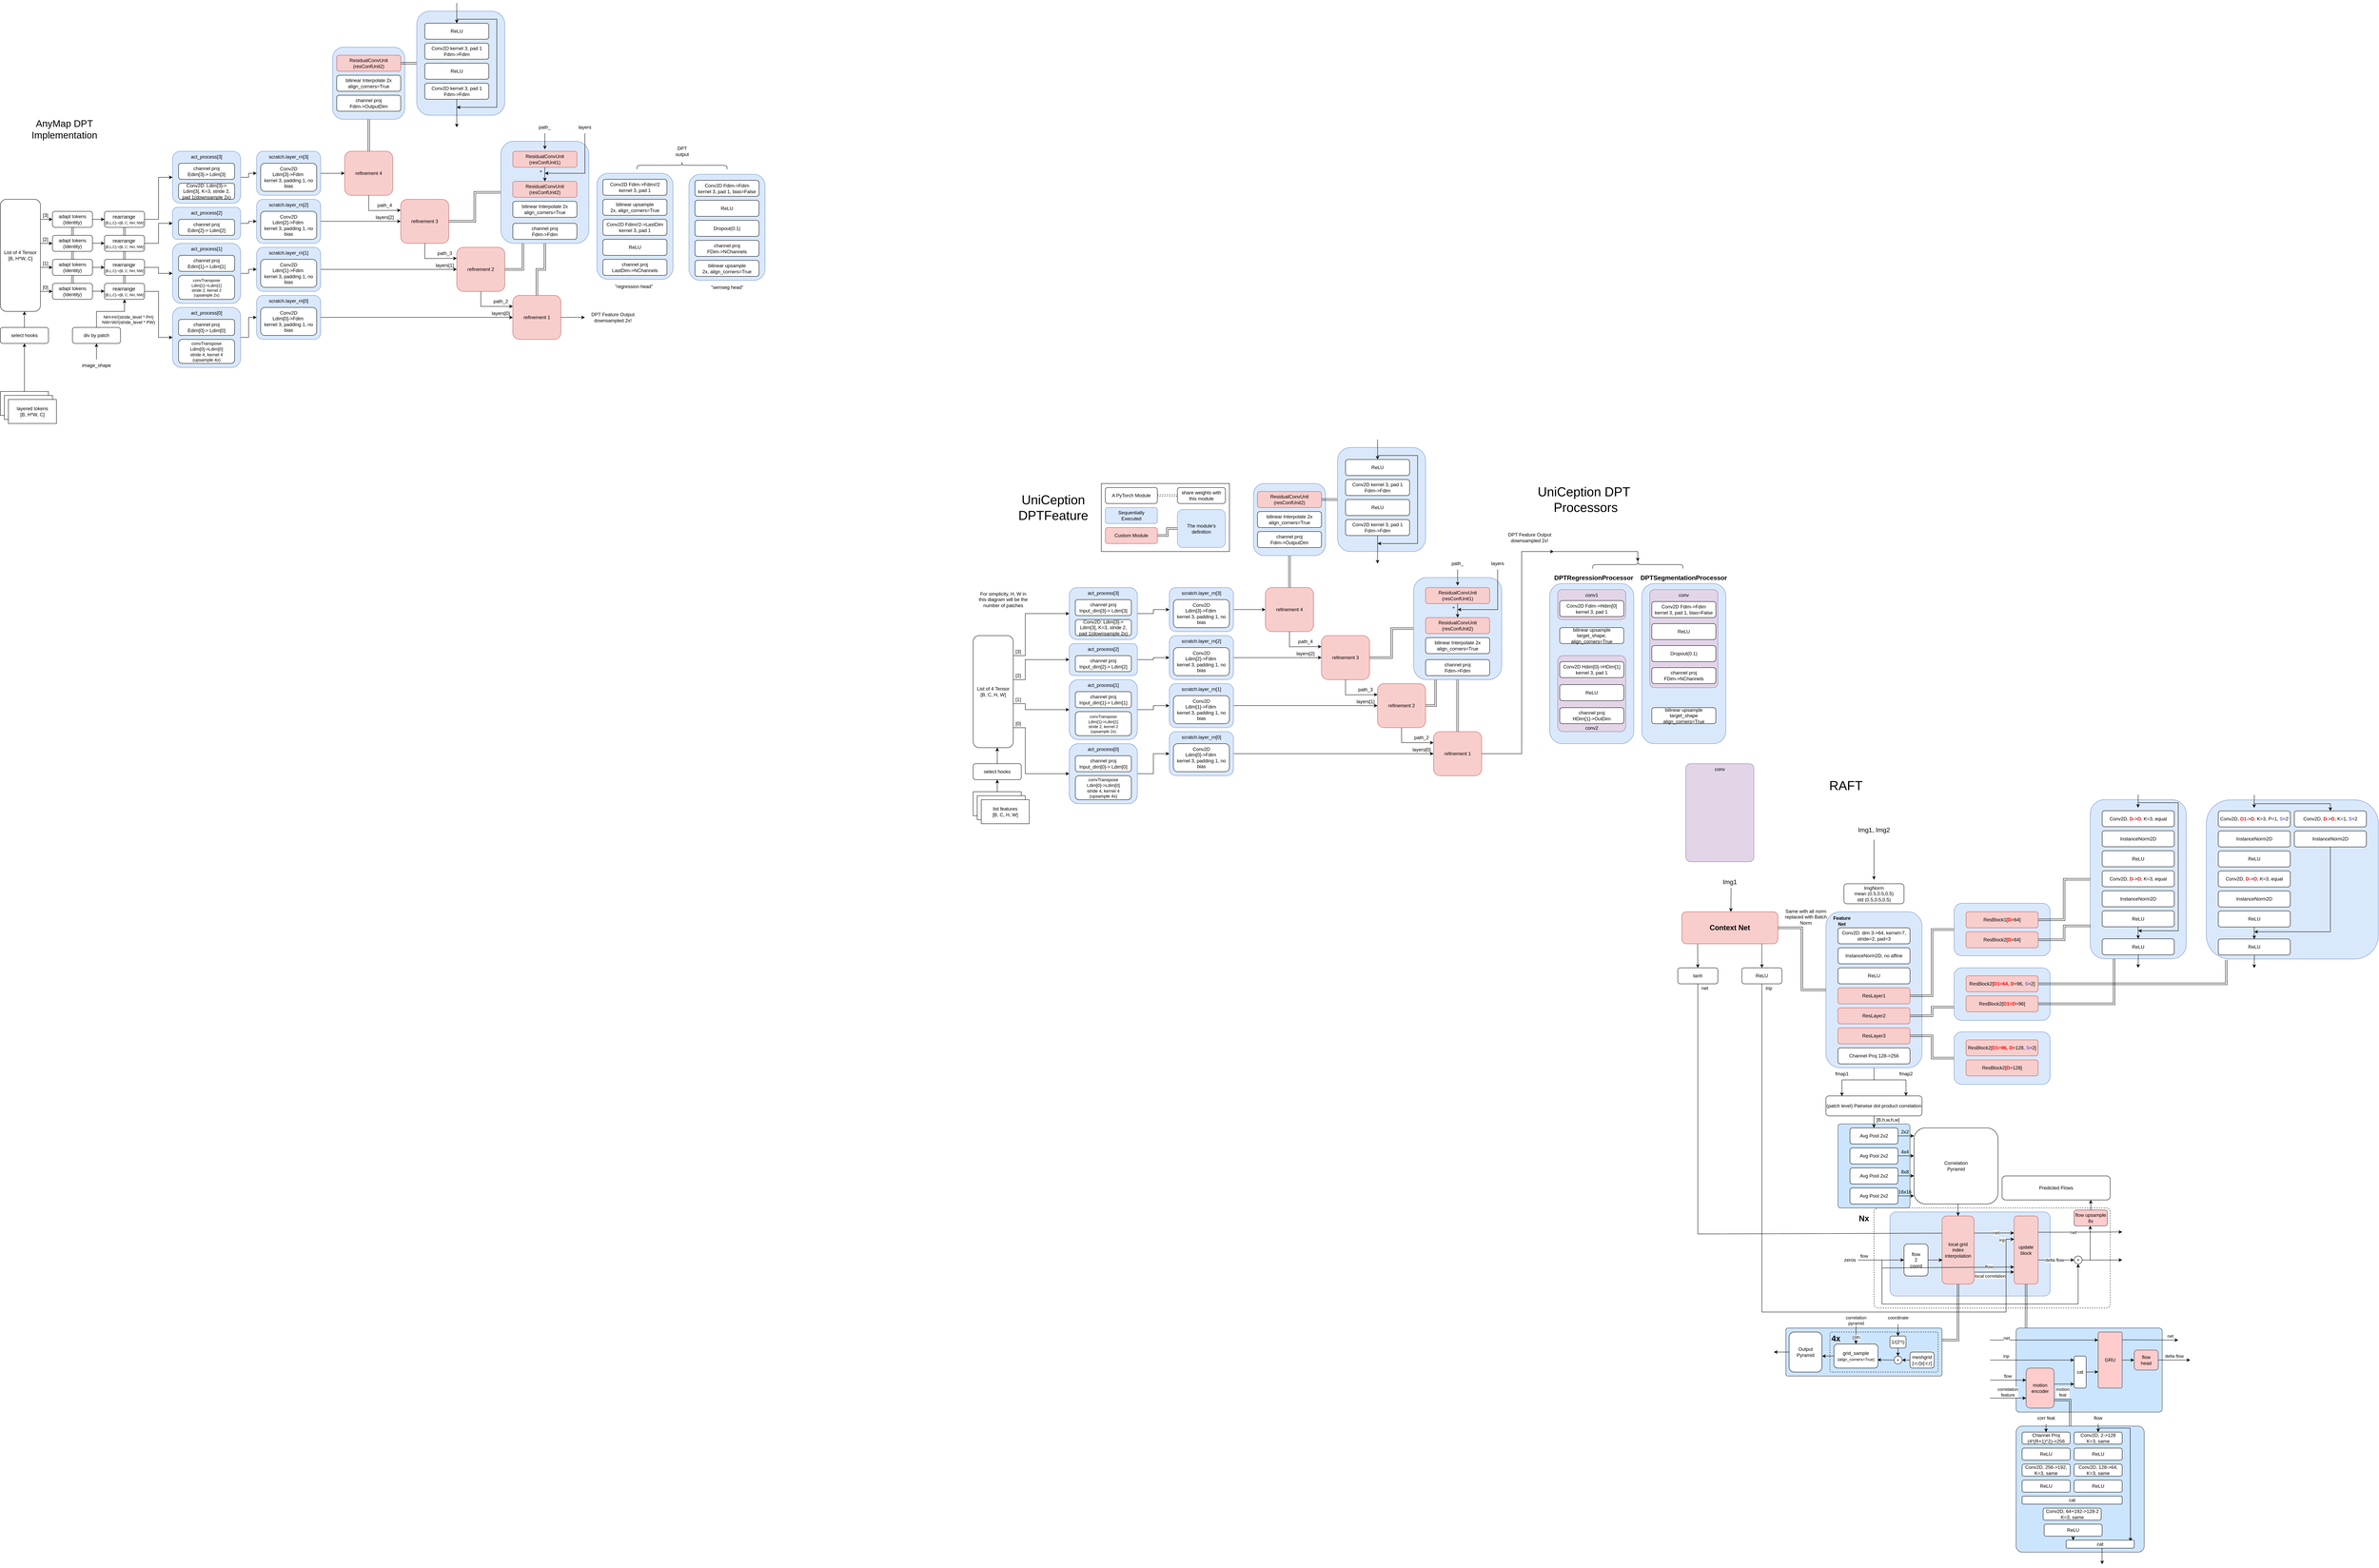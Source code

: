 <mxfile version="24.7.16">
  <diagram name="Page-1" id="OdBgKaAoPbrbGqz_YkZU">
    <mxGraphModel dx="231" dy="1322" grid="1" gridSize="10" guides="1" tooltips="1" connect="1" arrows="1" fold="1" page="1" pageScale="1" pageWidth="850" pageHeight="1100" math="0" shadow="0">
      <root>
        <mxCell id="0" />
        <mxCell id="1" parent="0" />
        <mxCell id="x1iran5d0OsqZvhx5CxH-182" value="" style="rounded=1;whiteSpace=wrap;html=1;arcSize=4;fillColor=#cce5ff;strokeColor=#36393d;" vertex="1" parent="1">
          <mxGeometry x="5195" y="3100" width="365" height="210" as="geometry" />
        </mxCell>
        <mxCell id="x1iran5d0OsqZvhx5CxH-164" value="" style="whiteSpace=wrap;html=1;fillColor=#cce5ff;strokeColor=#36393d;rounded=1;arcSize=4;" vertex="1" parent="1">
          <mxGeometry x="4750" y="2590" width="180" height="210" as="geometry" />
        </mxCell>
        <mxCell id="x1iran5d0OsqZvhx5CxH-141" value="" style="whiteSpace=wrap;html=1;fillColor=#cce5ff;strokeColor=#36393d;rounded=1;arcSize=4;" vertex="1" parent="1">
          <mxGeometry x="4620" y="3100" width="390" height="120" as="geometry" />
        </mxCell>
        <mxCell id="x1iran5d0OsqZvhx5CxH-148" value="" style="rounded=1;whiteSpace=wrap;html=1;fillColor=none;dashed=1;arcSize=4;" vertex="1" parent="1">
          <mxGeometry x="4730" y="3110" width="270" height="100" as="geometry" />
        </mxCell>
        <mxCell id="x1iran5d0OsqZvhx5CxH-127" value="" style="rounded=1;whiteSpace=wrap;html=1;fillColor=none;dashed=1;arcSize=4;" vertex="1" parent="1">
          <mxGeometry x="4840" y="2800" width="590" height="250" as="geometry" />
        </mxCell>
        <mxCell id="x1iran5d0OsqZvhx5CxH-121" value="" style="endArrow=classic;html=1;rounded=0;entryX=-0.031;entryY=0.813;entryDx=0;entryDy=0;entryPerimeter=0;" edge="1" parent="1" target="x1iran5d0OsqZvhx5CxH-113">
          <mxGeometry width="50" height="50" relative="1" as="geometry">
            <mxPoint x="4880" y="2930" as="sourcePoint" />
            <mxPoint x="4990" y="3010" as="targetPoint" />
            <Array as="points">
              <mxPoint x="4880" y="2960" />
            </Array>
          </mxGeometry>
        </mxCell>
        <mxCell id="77ttq8aSvg3NPXkEHwXX-145" value="" style="rounded=0;whiteSpace=wrap;html=1;" parent="1" vertex="1">
          <mxGeometry x="2910" y="990" width="320" height="170" as="geometry" />
        </mxCell>
        <mxCell id="fmZWrexEu-023-qv5tjz-7" value="" style="rounded=0;whiteSpace=wrap;html=1;" parent="1" vertex="1">
          <mxGeometry x="160" y="760" width="120" height="60" as="geometry" />
        </mxCell>
        <mxCell id="fmZWrexEu-023-qv5tjz-8" value="" style="rounded=0;whiteSpace=wrap;html=1;" parent="1" vertex="1">
          <mxGeometry x="170" y="770" width="120" height="60" as="geometry" />
        </mxCell>
        <mxCell id="fmZWrexEu-023-qv5tjz-9" value="layered tokens&lt;div&gt;[B, H*W, C]&lt;/div&gt;" style="rounded=0;whiteSpace=wrap;html=1;" parent="1" vertex="1">
          <mxGeometry x="180" y="780" width="120" height="60" as="geometry" />
        </mxCell>
        <mxCell id="fmZWrexEu-023-qv5tjz-12" value="" style="endArrow=classic;html=1;rounded=0;exitX=0.5;exitY=0;exitDx=0;exitDy=0;" parent="1" source="fmZWrexEu-023-qv5tjz-7" edge="1">
          <mxGeometry width="50" height="50" relative="1" as="geometry">
            <mxPoint x="220" y="680" as="sourcePoint" />
            <mxPoint x="220" y="640" as="targetPoint" />
          </mxGeometry>
        </mxCell>
        <mxCell id="fmZWrexEu-023-qv5tjz-13" value="select hooks" style="rounded=1;whiteSpace=wrap;html=1;" parent="1" vertex="1">
          <mxGeometry x="160" y="600" width="120" height="40" as="geometry" />
        </mxCell>
        <mxCell id="fmZWrexEu-023-qv5tjz-14" value="" style="endArrow=classic;html=1;rounded=0;" parent="1" edge="1">
          <mxGeometry width="50" height="50" relative="1" as="geometry">
            <mxPoint x="220" y="600" as="sourcePoint" />
            <mxPoint x="220" y="560" as="targetPoint" />
          </mxGeometry>
        </mxCell>
        <mxCell id="fmZWrexEu-023-qv5tjz-16" value="List of 4 Tensor&lt;div&gt;[B, H*W, C]&lt;/div&gt;" style="rounded=1;whiteSpace=wrap;html=1;" parent="1" vertex="1">
          <mxGeometry x="160" y="280" width="100" height="280" as="geometry" />
        </mxCell>
        <mxCell id="fmZWrexEu-023-qv5tjz-39" style="edgeStyle=orthogonalEdgeStyle;rounded=0;orthogonalLoop=1;jettySize=auto;html=1;entryX=0.5;entryY=1;entryDx=0;entryDy=0;shape=link;" parent="1" source="fmZWrexEu-023-qv5tjz-17" target="fmZWrexEu-023-qv5tjz-18" edge="1">
          <mxGeometry relative="1" as="geometry" />
        </mxCell>
        <mxCell id="fmZWrexEu-023-qv5tjz-17" value="adapt tokens&lt;div&gt;(Identity)&lt;/div&gt;" style="rounded=1;whiteSpace=wrap;html=1;" parent="1" vertex="1">
          <mxGeometry x="290" y="490" width="100" height="40" as="geometry" />
        </mxCell>
        <mxCell id="fmZWrexEu-023-qv5tjz-40" style="edgeStyle=orthogonalEdgeStyle;rounded=0;orthogonalLoop=1;jettySize=auto;html=1;exitX=0.5;exitY=0;exitDx=0;exitDy=0;entryX=0.5;entryY=1;entryDx=0;entryDy=0;shape=link;" parent="1" source="fmZWrexEu-023-qv5tjz-18" target="fmZWrexEu-023-qv5tjz-19" edge="1">
          <mxGeometry relative="1" as="geometry" />
        </mxCell>
        <mxCell id="fmZWrexEu-023-qv5tjz-18" value="adapt tokens&lt;div&gt;(Identity)&lt;/div&gt;" style="rounded=1;whiteSpace=wrap;html=1;" parent="1" vertex="1">
          <mxGeometry x="290" y="430" width="100" height="40" as="geometry" />
        </mxCell>
        <mxCell id="fmZWrexEu-023-qv5tjz-41" style="edgeStyle=orthogonalEdgeStyle;rounded=0;orthogonalLoop=1;jettySize=auto;html=1;exitX=0.5;exitY=0;exitDx=0;exitDy=0;entryX=0.5;entryY=1;entryDx=0;entryDy=0;shape=link;" parent="1" source="fmZWrexEu-023-qv5tjz-19" target="fmZWrexEu-023-qv5tjz-20" edge="1">
          <mxGeometry relative="1" as="geometry" />
        </mxCell>
        <mxCell id="fmZWrexEu-023-qv5tjz-19" value="adapt tokens&lt;div&gt;(Identity)&lt;/div&gt;" style="rounded=1;whiteSpace=wrap;html=1;" parent="1" vertex="1">
          <mxGeometry x="290" y="370" width="100" height="40" as="geometry" />
        </mxCell>
        <mxCell id="fmZWrexEu-023-qv5tjz-20" value="adapt tokens&lt;div&gt;(Identity)&lt;/div&gt;" style="rounded=1;whiteSpace=wrap;html=1;" parent="1" vertex="1">
          <mxGeometry x="290" y="310" width="100" height="40" as="geometry" />
        </mxCell>
        <mxCell id="fmZWrexEu-023-qv5tjz-21" value="" style="endArrow=classic;html=1;rounded=0;entryX=0;entryY=0.5;entryDx=0;entryDy=0;" parent="1" target="fmZWrexEu-023-qv5tjz-17" edge="1">
          <mxGeometry width="50" height="50" relative="1" as="geometry">
            <mxPoint x="260" y="510" as="sourcePoint" />
            <mxPoint x="310" y="460" as="targetPoint" />
          </mxGeometry>
        </mxCell>
        <mxCell id="fmZWrexEu-023-qv5tjz-22" value="" style="endArrow=classic;html=1;rounded=0;entryX=0;entryY=0.5;entryDx=0;entryDy=0;" parent="1" target="fmZWrexEu-023-qv5tjz-18" edge="1">
          <mxGeometry width="50" height="50" relative="1" as="geometry">
            <mxPoint x="260" y="450" as="sourcePoint" />
            <mxPoint x="310" y="400" as="targetPoint" />
          </mxGeometry>
        </mxCell>
        <mxCell id="fmZWrexEu-023-qv5tjz-23" value="" style="endArrow=classic;html=1;rounded=0;entryX=0;entryY=0.5;entryDx=0;entryDy=0;" parent="1" target="fmZWrexEu-023-qv5tjz-19" edge="1">
          <mxGeometry width="50" height="50" relative="1" as="geometry">
            <mxPoint x="260" y="390" as="sourcePoint" />
            <mxPoint x="310" y="340" as="targetPoint" />
          </mxGeometry>
        </mxCell>
        <mxCell id="fmZWrexEu-023-qv5tjz-24" value="" style="endArrow=classic;html=1;rounded=0;entryX=0;entryY=0.5;entryDx=0;entryDy=0;" parent="1" target="fmZWrexEu-023-qv5tjz-20" edge="1">
          <mxGeometry width="50" height="50" relative="1" as="geometry">
            <mxPoint x="260" y="330" as="sourcePoint" />
            <mxPoint x="310" y="280" as="targetPoint" />
          </mxGeometry>
        </mxCell>
        <mxCell id="fmZWrexEu-023-qv5tjz-25" value="[0]" style="text;html=1;align=center;verticalAlign=middle;whiteSpace=wrap;rounded=0;" parent="1" vertex="1">
          <mxGeometry x="265" y="490" width="15" height="20" as="geometry" />
        </mxCell>
        <mxCell id="fmZWrexEu-023-qv5tjz-26" value="[1]" style="text;html=1;align=center;verticalAlign=middle;whiteSpace=wrap;rounded=0;" parent="1" vertex="1">
          <mxGeometry x="265" y="430" width="15" height="20" as="geometry" />
        </mxCell>
        <mxCell id="fmZWrexEu-023-qv5tjz-27" value="[2]" style="text;html=1;align=center;verticalAlign=middle;whiteSpace=wrap;rounded=0;" parent="1" vertex="1">
          <mxGeometry x="265" y="370" width="15" height="20" as="geometry" />
        </mxCell>
        <mxCell id="fmZWrexEu-023-qv5tjz-28" value="[3]" style="text;html=1;align=center;verticalAlign=middle;whiteSpace=wrap;rounded=0;" parent="1" vertex="1">
          <mxGeometry x="265" y="310" width="15" height="20" as="geometry" />
        </mxCell>
        <mxCell id="fmZWrexEu-023-qv5tjz-29" value="" style="endArrow=classic;html=1;rounded=0;" parent="1" edge="1">
          <mxGeometry width="50" height="50" relative="1" as="geometry">
            <mxPoint x="390" y="330" as="sourcePoint" />
            <mxPoint x="420" y="330" as="targetPoint" />
          </mxGeometry>
        </mxCell>
        <mxCell id="fmZWrexEu-023-qv5tjz-30" value="" style="endArrow=classic;html=1;rounded=0;" parent="1" edge="1">
          <mxGeometry width="50" height="50" relative="1" as="geometry">
            <mxPoint x="390" y="389.76" as="sourcePoint" />
            <mxPoint x="420" y="389.76" as="targetPoint" />
          </mxGeometry>
        </mxCell>
        <mxCell id="fmZWrexEu-023-qv5tjz-31" value="" style="endArrow=classic;html=1;rounded=0;" parent="1" edge="1">
          <mxGeometry width="50" height="50" relative="1" as="geometry">
            <mxPoint x="390" y="450" as="sourcePoint" />
            <mxPoint x="420" y="450" as="targetPoint" />
          </mxGeometry>
        </mxCell>
        <mxCell id="fmZWrexEu-023-qv5tjz-32" value="" style="endArrow=classic;html=1;rounded=0;" parent="1" edge="1">
          <mxGeometry width="50" height="50" relative="1" as="geometry">
            <mxPoint x="390" y="509.52" as="sourcePoint" />
            <mxPoint x="420" y="509.52" as="targetPoint" />
          </mxGeometry>
        </mxCell>
        <mxCell id="fmZWrexEu-023-qv5tjz-72" style="edgeStyle=orthogonalEdgeStyle;rounded=0;orthogonalLoop=1;jettySize=auto;html=1;entryX=0;entryY=0.5;entryDx=0;entryDy=0;" parent="1" source="fmZWrexEu-023-qv5tjz-33" target="fmZWrexEu-023-qv5tjz-55" edge="1">
          <mxGeometry relative="1" as="geometry" />
        </mxCell>
        <mxCell id="fmZWrexEu-023-qv5tjz-33" value="&lt;font style=&quot;font-size: 13px;&quot;&gt;rearrange&lt;/font&gt;&lt;font style=&quot;font-size: 9px;&quot;&gt;&amp;nbsp;&lt;/font&gt;&lt;div&gt;&lt;font style=&quot;font-size: 9px;&quot;&gt;[B,L,C]-&amp;gt;[B, C, NH, NW]&lt;/font&gt;&lt;/div&gt;" style="rounded=1;whiteSpace=wrap;html=1;" parent="1" vertex="1">
          <mxGeometry x="420" y="310" width="100" height="40" as="geometry" />
        </mxCell>
        <mxCell id="fmZWrexEu-023-qv5tjz-45" style="edgeStyle=orthogonalEdgeStyle;rounded=0;orthogonalLoop=1;jettySize=auto;html=1;exitX=0.5;exitY=0;exitDx=0;exitDy=0;entryX=0.5;entryY=1;entryDx=0;entryDy=0;shape=link;" parent="1" source="fmZWrexEu-023-qv5tjz-34" target="fmZWrexEu-023-qv5tjz-33" edge="1">
          <mxGeometry relative="1" as="geometry" />
        </mxCell>
        <mxCell id="fmZWrexEu-023-qv5tjz-71" style="edgeStyle=orthogonalEdgeStyle;rounded=0;orthogonalLoop=1;jettySize=auto;html=1;entryX=0;entryY=0.5;entryDx=0;entryDy=0;" parent="1" source="fmZWrexEu-023-qv5tjz-34" target="fmZWrexEu-023-qv5tjz-54" edge="1">
          <mxGeometry relative="1" as="geometry" />
        </mxCell>
        <mxCell id="fmZWrexEu-023-qv5tjz-34" value="&lt;font style=&quot;font-size: 13px;&quot;&gt;rearrange&lt;/font&gt;&lt;font style=&quot;font-size: 9px;&quot;&gt;&amp;nbsp;&lt;/font&gt;&lt;div&gt;&lt;font style=&quot;font-size: 9px;&quot;&gt;[B,L,C]-&amp;gt;[B, C, NH, NW]&lt;/font&gt;&lt;/div&gt;" style="rounded=1;whiteSpace=wrap;html=1;" parent="1" vertex="1">
          <mxGeometry x="420" y="370" width="100" height="40" as="geometry" />
        </mxCell>
        <mxCell id="fmZWrexEu-023-qv5tjz-44" style="edgeStyle=orthogonalEdgeStyle;rounded=0;orthogonalLoop=1;jettySize=auto;html=1;exitX=0.5;exitY=0;exitDx=0;exitDy=0;entryX=0.5;entryY=1;entryDx=0;entryDy=0;shape=link;" parent="1" source="fmZWrexEu-023-qv5tjz-35" target="fmZWrexEu-023-qv5tjz-34" edge="1">
          <mxGeometry relative="1" as="geometry" />
        </mxCell>
        <mxCell id="fmZWrexEu-023-qv5tjz-70" style="edgeStyle=orthogonalEdgeStyle;rounded=0;orthogonalLoop=1;jettySize=auto;html=1;entryX=0;entryY=0.5;entryDx=0;entryDy=0;" parent="1" source="fmZWrexEu-023-qv5tjz-35" target="fmZWrexEu-023-qv5tjz-53" edge="1">
          <mxGeometry relative="1" as="geometry" />
        </mxCell>
        <mxCell id="fmZWrexEu-023-qv5tjz-35" value="&lt;font style=&quot;font-size: 13px;&quot;&gt;rearrange&lt;/font&gt;&lt;font style=&quot;font-size: 9px;&quot;&gt;&amp;nbsp;&lt;/font&gt;&lt;div&gt;&lt;font style=&quot;font-size: 9px;&quot;&gt;[B,L,C]-&amp;gt;[B, C, NH, NW]&lt;/font&gt;&lt;/div&gt;" style="rounded=1;whiteSpace=wrap;html=1;" parent="1" vertex="1">
          <mxGeometry x="420" y="430" width="100" height="40" as="geometry" />
        </mxCell>
        <mxCell id="fmZWrexEu-023-qv5tjz-43" style="edgeStyle=orthogonalEdgeStyle;rounded=0;orthogonalLoop=1;jettySize=auto;html=1;entryX=0.5;entryY=1;entryDx=0;entryDy=0;shape=link;" parent="1" source="fmZWrexEu-023-qv5tjz-36" target="fmZWrexEu-023-qv5tjz-35" edge="1">
          <mxGeometry relative="1" as="geometry" />
        </mxCell>
        <mxCell id="fmZWrexEu-023-qv5tjz-73" style="edgeStyle=orthogonalEdgeStyle;rounded=0;orthogonalLoop=1;jettySize=auto;html=1;entryX=0;entryY=0.5;entryDx=0;entryDy=0;" parent="1" source="fmZWrexEu-023-qv5tjz-36" target="fmZWrexEu-023-qv5tjz-52" edge="1">
          <mxGeometry relative="1" as="geometry" />
        </mxCell>
        <mxCell id="fmZWrexEu-023-qv5tjz-36" value="&lt;font style=&quot;font-size: 13px;&quot;&gt;rearrange&lt;/font&gt;&lt;font style=&quot;font-size: 9px;&quot;&gt;&amp;nbsp;&lt;/font&gt;&lt;div&gt;&lt;font style=&quot;font-size: 9px;&quot;&gt;[B,L,C]-&amp;gt;[B, C, NH, NW]&lt;/font&gt;&lt;/div&gt;" style="rounded=1;whiteSpace=wrap;html=1;" parent="1" vertex="1">
          <mxGeometry x="420" y="490" width="100" height="40" as="geometry" />
        </mxCell>
        <mxCell id="fmZWrexEu-023-qv5tjz-47" value="div by patch" style="rounded=1;whiteSpace=wrap;html=1;" parent="1" vertex="1">
          <mxGeometry x="340" y="600" width="120" height="40" as="geometry" />
        </mxCell>
        <mxCell id="fmZWrexEu-023-qv5tjz-48" value="" style="endArrow=classic;html=1;rounded=0;entryX=0.5;entryY=1;entryDx=0;entryDy=0;" parent="1" target="fmZWrexEu-023-qv5tjz-47" edge="1">
          <mxGeometry width="50" height="50" relative="1" as="geometry">
            <mxPoint x="400" y="680" as="sourcePoint" />
            <mxPoint x="450" y="690" as="targetPoint" />
          </mxGeometry>
        </mxCell>
        <mxCell id="fmZWrexEu-023-qv5tjz-49" value="image_shape" style="text;html=1;align=center;verticalAlign=middle;whiteSpace=wrap;rounded=0;" parent="1" vertex="1">
          <mxGeometry x="360" y="680" width="80" height="30" as="geometry" />
        </mxCell>
        <mxCell id="fmZWrexEu-023-qv5tjz-50" value="" style="endArrow=classic;html=1;rounded=0;entryX=0.5;entryY=1;entryDx=0;entryDy=0;" parent="1" target="fmZWrexEu-023-qv5tjz-36" edge="1">
          <mxGeometry width="50" height="50" relative="1" as="geometry">
            <mxPoint x="400" y="600" as="sourcePoint" />
            <mxPoint x="450" y="550" as="targetPoint" />
            <Array as="points">
              <mxPoint x="400" y="560" />
              <mxPoint x="470" y="560" />
            </Array>
          </mxGeometry>
        </mxCell>
        <mxCell id="fmZWrexEu-023-qv5tjz-51" value="&lt;font style=&quot;font-size: 11px;&quot;&gt;NH=H//(stride_level * PH)&lt;/font&gt;&lt;div style=&quot;font-size: 11px;&quot;&gt;&lt;font style=&quot;font-size: 11px;&quot;&gt;NW=W//(stride_level * PW)&lt;/font&gt;&lt;br&gt;&lt;/div&gt;" style="text;html=1;align=center;verticalAlign=middle;whiteSpace=wrap;rounded=0;" parent="1" vertex="1">
          <mxGeometry x="400" y="560" width="160" height="40" as="geometry" />
        </mxCell>
        <mxCell id="fmZWrexEu-023-qv5tjz-83" style="edgeStyle=orthogonalEdgeStyle;rounded=0;orthogonalLoop=1;jettySize=auto;html=1;entryX=0;entryY=0.5;entryDx=0;entryDy=0;" parent="1" source="fmZWrexEu-023-qv5tjz-52" target="fmZWrexEu-023-qv5tjz-81" edge="1">
          <mxGeometry relative="1" as="geometry" />
        </mxCell>
        <mxCell id="fmZWrexEu-023-qv5tjz-52" value="act_process[0]" style="rounded=1;whiteSpace=wrap;html=1;fillColor=#dae8fc;strokeColor=#6c8ebf;verticalAlign=top;" parent="1" vertex="1">
          <mxGeometry x="590" y="550" width="170" height="150" as="geometry" />
        </mxCell>
        <mxCell id="fmZWrexEu-023-qv5tjz-84" style="edgeStyle=orthogonalEdgeStyle;rounded=0;orthogonalLoop=1;jettySize=auto;html=1;entryX=0;entryY=0.5;entryDx=0;entryDy=0;" parent="1" source="fmZWrexEu-023-qv5tjz-53" target="fmZWrexEu-023-qv5tjz-79" edge="1">
          <mxGeometry relative="1" as="geometry" />
        </mxCell>
        <mxCell id="fmZWrexEu-023-qv5tjz-53" value="act_process[1]" style="rounded=1;whiteSpace=wrap;html=1;fillColor=#dae8fc;strokeColor=#6c8ebf;verticalAlign=top;" parent="1" vertex="1">
          <mxGeometry x="590" y="390" width="170" height="150" as="geometry" />
        </mxCell>
        <mxCell id="fmZWrexEu-023-qv5tjz-85" style="edgeStyle=orthogonalEdgeStyle;rounded=0;orthogonalLoop=1;jettySize=auto;html=1;entryX=0;entryY=0.5;entryDx=0;entryDy=0;" parent="1" source="fmZWrexEu-023-qv5tjz-54" target="fmZWrexEu-023-qv5tjz-77" edge="1">
          <mxGeometry relative="1" as="geometry" />
        </mxCell>
        <mxCell id="fmZWrexEu-023-qv5tjz-54" value="act_process[2]" style="rounded=1;whiteSpace=wrap;html=1;fillColor=#dae8fc;strokeColor=#6c8ebf;verticalAlign=top;" parent="1" vertex="1">
          <mxGeometry x="590" y="300" width="170" height="80" as="geometry" />
        </mxCell>
        <mxCell id="fmZWrexEu-023-qv5tjz-86" style="edgeStyle=orthogonalEdgeStyle;rounded=0;orthogonalLoop=1;jettySize=auto;html=1;entryX=0;entryY=0.5;entryDx=0;entryDy=0;" parent="1" source="fmZWrexEu-023-qv5tjz-55" target="fmZWrexEu-023-qv5tjz-75" edge="1">
          <mxGeometry relative="1" as="geometry" />
        </mxCell>
        <mxCell id="fmZWrexEu-023-qv5tjz-55" value="act_process[3]" style="rounded=1;whiteSpace=wrap;html=1;fillColor=#dae8fc;strokeColor=#6c8ebf;align=center;verticalAlign=top;" parent="1" vertex="1">
          <mxGeometry x="590" y="160" width="170" height="130" as="geometry" />
        </mxCell>
        <mxCell id="fmZWrexEu-023-qv5tjz-62" value="channel proj&lt;div&gt;Edim[0]-&amp;gt; Ldim[0]&lt;/div&gt;" style="rounded=1;whiteSpace=wrap;html=1;" parent="1" vertex="1">
          <mxGeometry x="605" y="580" width="140" height="40" as="geometry" />
        </mxCell>
        <mxCell id="fmZWrexEu-023-qv5tjz-63" value="&lt;font style=&quot;font-size: 11px;&quot;&gt;convTranspose&lt;/font&gt;&lt;div&gt;&lt;span style=&quot;font-size: 11px;&quot;&gt;Ldim[0]-&amp;gt;Ldim[0]&lt;br&gt;&lt;/span&gt;&lt;div style=&quot;font-size: 11px;&quot;&gt;&lt;font style=&quot;font-size: 11px;&quot;&gt;stride 4, kernel 4&lt;/font&gt;&lt;/div&gt;&lt;div style=&quot;font-size: 11px;&quot;&gt;&lt;font style=&quot;font-size: 11px;&quot;&gt;(upsample 4x)&lt;/font&gt;&lt;/div&gt;&lt;/div&gt;" style="rounded=1;whiteSpace=wrap;html=1;" parent="1" vertex="1">
          <mxGeometry x="605" y="630" width="140" height="60" as="geometry" />
        </mxCell>
        <mxCell id="fmZWrexEu-023-qv5tjz-64" value="channel proj&lt;div&gt;Edim[1]-&amp;gt; Ldim[1]&lt;/div&gt;" style="rounded=1;whiteSpace=wrap;html=1;" parent="1" vertex="1">
          <mxGeometry x="605" y="420" width="140" height="40" as="geometry" />
        </mxCell>
        <mxCell id="fmZWrexEu-023-qv5tjz-65" value="&lt;font style=&quot;font-size: 10px;&quot;&gt;convTranspose&lt;/font&gt;&lt;div style=&quot;font-size: 10px;&quot;&gt;&lt;font style=&quot;font-size: 10px;&quot;&gt;Ldim[1]-&amp;gt;Ldim[1]&lt;br&gt;&lt;/font&gt;&lt;div&gt;&lt;font style=&quot;font-size: 10px;&quot;&gt;stride 2, kernel 2&lt;/font&gt;&lt;/div&gt;&lt;div&gt;&lt;font style=&quot;font-size: 10px;&quot;&gt;(upsample 2x)&lt;/font&gt;&lt;/div&gt;&lt;/div&gt;" style="rounded=1;whiteSpace=wrap;html=1;" parent="1" vertex="1">
          <mxGeometry x="605" y="470" width="140" height="60" as="geometry" />
        </mxCell>
        <mxCell id="fmZWrexEu-023-qv5tjz-66" value="channel proj&lt;div&gt;Edim[2]-&amp;gt; Ldim[2]&lt;/div&gt;" style="rounded=1;whiteSpace=wrap;html=1;" parent="1" vertex="1">
          <mxGeometry x="605" y="330" width="140" height="40" as="geometry" />
        </mxCell>
        <mxCell id="fmZWrexEu-023-qv5tjz-67" value="channel proj&lt;div&gt;Edim[3]-&amp;gt; Ldim[3]&lt;/div&gt;" style="rounded=1;whiteSpace=wrap;html=1;" parent="1" vertex="1">
          <mxGeometry x="605" y="190" width="140" height="40" as="geometry" />
        </mxCell>
        <mxCell id="fmZWrexEu-023-qv5tjz-68" value="Conv2D: Ldim[3]-&amp;gt; Ldim[3], K=3, stride 2, pad 1(downsample 2x)" style="rounded=1;whiteSpace=wrap;html=1;" parent="1" vertex="1">
          <mxGeometry x="605" y="240" width="140" height="40" as="geometry" />
        </mxCell>
        <mxCell id="fmZWrexEu-023-qv5tjz-91" style="edgeStyle=orthogonalEdgeStyle;rounded=0;orthogonalLoop=1;jettySize=auto;html=1;entryX=0;entryY=0.5;entryDx=0;entryDy=0;" parent="1" source="fmZWrexEu-023-qv5tjz-75" target="fmZWrexEu-023-qv5tjz-87" edge="1">
          <mxGeometry relative="1" as="geometry" />
        </mxCell>
        <mxCell id="fmZWrexEu-023-qv5tjz-75" value="scratch.layer_rn[3]" style="rounded=1;whiteSpace=wrap;html=1;fillColor=#dae8fc;strokeColor=#6c8ebf;verticalAlign=top;" parent="1" vertex="1">
          <mxGeometry x="800" y="160" width="160" height="110" as="geometry" />
        </mxCell>
        <mxCell id="fmZWrexEu-023-qv5tjz-76" value="Conv2D&lt;br&gt;&lt;div&gt;Ldim[3]-&amp;gt;Fdim&amp;nbsp;&lt;/div&gt;&lt;div&gt;kernel 3, padding 1, no bias&lt;/div&gt;" style="rounded=1;whiteSpace=wrap;html=1;" parent="1" vertex="1">
          <mxGeometry x="810" y="190" width="140" height="70" as="geometry" />
        </mxCell>
        <mxCell id="fmZWrexEu-023-qv5tjz-95" style="edgeStyle=orthogonalEdgeStyle;rounded=0;orthogonalLoop=1;jettySize=auto;html=1;entryX=0;entryY=0.5;entryDx=0;entryDy=0;" parent="1" source="fmZWrexEu-023-qv5tjz-77" target="fmZWrexEu-023-qv5tjz-88" edge="1">
          <mxGeometry relative="1" as="geometry" />
        </mxCell>
        <mxCell id="fmZWrexEu-023-qv5tjz-77" value="scratch.layer_rn[2]" style="rounded=1;whiteSpace=wrap;html=1;fillColor=#dae8fc;strokeColor=#6c8ebf;verticalAlign=top;" parent="1" vertex="1">
          <mxGeometry x="800" y="280" width="160" height="110" as="geometry" />
        </mxCell>
        <mxCell id="fmZWrexEu-023-qv5tjz-78" value="Conv2D&lt;br&gt;&lt;div&gt;Ldim[2]-&amp;gt;Fdim&amp;nbsp;&lt;/div&gt;&lt;div&gt;kernel 3, padding 1, no bias&lt;/div&gt;" style="rounded=1;whiteSpace=wrap;html=1;" parent="1" vertex="1">
          <mxGeometry x="810" y="310" width="140" height="70" as="geometry" />
        </mxCell>
        <mxCell id="fmZWrexEu-023-qv5tjz-97" style="edgeStyle=orthogonalEdgeStyle;rounded=0;orthogonalLoop=1;jettySize=auto;html=1;exitX=1;exitY=0.5;exitDx=0;exitDy=0;entryX=0;entryY=0.5;entryDx=0;entryDy=0;" parent="1" source="fmZWrexEu-023-qv5tjz-79" target="fmZWrexEu-023-qv5tjz-89" edge="1">
          <mxGeometry relative="1" as="geometry" />
        </mxCell>
        <mxCell id="fmZWrexEu-023-qv5tjz-79" value="scratch.layer_rn[1]" style="rounded=1;whiteSpace=wrap;html=1;fillColor=#dae8fc;strokeColor=#6c8ebf;verticalAlign=top;" parent="1" vertex="1">
          <mxGeometry x="800" y="400" width="160" height="110" as="geometry" />
        </mxCell>
        <mxCell id="fmZWrexEu-023-qv5tjz-80" value="Conv2D&lt;br&gt;&lt;div&gt;Ldim[1]-&amp;gt;Fdim&amp;nbsp;&lt;/div&gt;&lt;div&gt;kernel 3, padding 1, no bias&lt;/div&gt;" style="rounded=1;whiteSpace=wrap;html=1;" parent="1" vertex="1">
          <mxGeometry x="810" y="430" width="140" height="70" as="geometry" />
        </mxCell>
        <mxCell id="fmZWrexEu-023-qv5tjz-99" style="edgeStyle=orthogonalEdgeStyle;rounded=0;orthogonalLoop=1;jettySize=auto;html=1;exitX=1;exitY=0.5;exitDx=0;exitDy=0;entryX=0;entryY=0.5;entryDx=0;entryDy=0;" parent="1" source="fmZWrexEu-023-qv5tjz-81" target="fmZWrexEu-023-qv5tjz-90" edge="1">
          <mxGeometry relative="1" as="geometry" />
        </mxCell>
        <mxCell id="fmZWrexEu-023-qv5tjz-81" value="scratch.layer_rn[0]" style="rounded=1;whiteSpace=wrap;html=1;fillColor=#dae8fc;strokeColor=#6c8ebf;verticalAlign=top;" parent="1" vertex="1">
          <mxGeometry x="800" y="520" width="160" height="110" as="geometry" />
        </mxCell>
        <mxCell id="fmZWrexEu-023-qv5tjz-82" value="Conv2D&lt;br&gt;&lt;div&gt;Ldim[0]-&amp;gt;Fdim&amp;nbsp;&lt;/div&gt;&lt;div&gt;kernel 3, padding 1, no bias&lt;/div&gt;" style="rounded=1;whiteSpace=wrap;html=1;" parent="1" vertex="1">
          <mxGeometry x="810" y="550" width="140" height="70" as="geometry" />
        </mxCell>
        <mxCell id="fmZWrexEu-023-qv5tjz-101" value="" style="edgeStyle=orthogonalEdgeStyle;rounded=0;orthogonalLoop=1;jettySize=auto;html=1;shape=link;" parent="1" source="fmZWrexEu-023-qv5tjz-87" target="fmZWrexEu-023-qv5tjz-100" edge="1">
          <mxGeometry relative="1" as="geometry" />
        </mxCell>
        <mxCell id="fmZWrexEu-023-qv5tjz-87" value="refinement 4" style="rounded=1;whiteSpace=wrap;html=1;fillColor=#f8cecc;strokeColor=#b85450;" parent="1" vertex="1">
          <mxGeometry x="1020" y="160" width="120" height="110" as="geometry" />
        </mxCell>
        <mxCell id="fmZWrexEu-023-qv5tjz-120" value="" style="edgeStyle=orthogonalEdgeStyle;rounded=0;orthogonalLoop=1;jettySize=auto;html=1;shape=link;" parent="1" source="fmZWrexEu-023-qv5tjz-88" target="fmZWrexEu-023-qv5tjz-119" edge="1">
          <mxGeometry relative="1" as="geometry" />
        </mxCell>
        <mxCell id="fmZWrexEu-023-qv5tjz-88" value="refinement 3" style="rounded=1;whiteSpace=wrap;html=1;fillColor=#f8cecc;strokeColor=#b85450;" parent="1" vertex="1">
          <mxGeometry x="1160" y="280" width="120" height="110" as="geometry" />
        </mxCell>
        <mxCell id="fmZWrexEu-023-qv5tjz-98" style="edgeStyle=orthogonalEdgeStyle;rounded=0;orthogonalLoop=1;jettySize=auto;html=1;exitX=0.5;exitY=1;exitDx=0;exitDy=0;entryX=0;entryY=0.25;entryDx=0;entryDy=0;" parent="1" source="fmZWrexEu-023-qv5tjz-89" target="fmZWrexEu-023-qv5tjz-90" edge="1">
          <mxGeometry relative="1" as="geometry" />
        </mxCell>
        <mxCell id="fmZWrexEu-023-qv5tjz-241" style="edgeStyle=orthogonalEdgeStyle;rounded=0;orthogonalLoop=1;jettySize=auto;html=1;entryX=0.25;entryY=1;entryDx=0;entryDy=0;exitX=1;exitY=0.5;exitDx=0;exitDy=0;shape=link;" parent="1" source="fmZWrexEu-023-qv5tjz-89" target="fmZWrexEu-023-qv5tjz-119" edge="1">
          <mxGeometry relative="1" as="geometry" />
        </mxCell>
        <mxCell id="fmZWrexEu-023-qv5tjz-89" value="refinement 2" style="rounded=1;whiteSpace=wrap;html=1;fillColor=#f8cecc;strokeColor=#b85450;" parent="1" vertex="1">
          <mxGeometry x="1300" y="400" width="120" height="110" as="geometry" />
        </mxCell>
        <mxCell id="fmZWrexEu-023-qv5tjz-242" style="edgeStyle=orthogonalEdgeStyle;rounded=0;orthogonalLoop=1;jettySize=auto;html=1;entryX=0.5;entryY=1;entryDx=0;entryDy=0;shape=link;" parent="1" source="fmZWrexEu-023-qv5tjz-90" target="fmZWrexEu-023-qv5tjz-119" edge="1">
          <mxGeometry relative="1" as="geometry" />
        </mxCell>
        <mxCell id="fmZWrexEu-023-qv5tjz-90" value="refinement 1" style="rounded=1;whiteSpace=wrap;html=1;fillColor=#f8cecc;strokeColor=#b85450;" parent="1" vertex="1">
          <mxGeometry x="1440" y="520" width="120" height="110" as="geometry" />
        </mxCell>
        <mxCell id="fmZWrexEu-023-qv5tjz-94" value="" style="endArrow=classic;html=1;rounded=0;exitX=0.5;exitY=1;exitDx=0;exitDy=0;entryX=0;entryY=0.25;entryDx=0;entryDy=0;" parent="1" source="fmZWrexEu-023-qv5tjz-87" target="fmZWrexEu-023-qv5tjz-88" edge="1">
          <mxGeometry width="50" height="50" relative="1" as="geometry">
            <mxPoint x="1050" y="350" as="sourcePoint" />
            <mxPoint x="1100" y="300" as="targetPoint" />
            <Array as="points">
              <mxPoint x="1080" y="308" />
            </Array>
          </mxGeometry>
        </mxCell>
        <mxCell id="fmZWrexEu-023-qv5tjz-96" value="" style="endArrow=classic;html=1;rounded=0;exitX=0.5;exitY=1;exitDx=0;exitDy=0;entryX=0;entryY=0.25;entryDx=0;entryDy=0;" parent="1" source="fmZWrexEu-023-qv5tjz-88" target="fmZWrexEu-023-qv5tjz-89" edge="1">
          <mxGeometry width="50" height="50" relative="1" as="geometry">
            <mxPoint x="1200" y="500" as="sourcePoint" />
            <mxPoint x="1250" y="450" as="targetPoint" />
            <Array as="points">
              <mxPoint x="1220" y="428" />
            </Array>
          </mxGeometry>
        </mxCell>
        <mxCell id="fmZWrexEu-023-qv5tjz-100" value="" style="whiteSpace=wrap;html=1;fillColor=#dae8fc;strokeColor=#6c8ebf;rounded=1;" parent="1" vertex="1">
          <mxGeometry x="990" y="-100" width="180" height="180" as="geometry" />
        </mxCell>
        <mxCell id="fmZWrexEu-023-qv5tjz-104" value="" style="edgeStyle=orthogonalEdgeStyle;rounded=0;orthogonalLoop=1;jettySize=auto;html=1;shape=link;" parent="1" source="fmZWrexEu-023-qv5tjz-102" target="fmZWrexEu-023-qv5tjz-103" edge="1">
          <mxGeometry relative="1" as="geometry" />
        </mxCell>
        <mxCell id="fmZWrexEu-023-qv5tjz-102" value="ResidualConvUnit&lt;div&gt;(resConfUnit2)&lt;/div&gt;" style="rounded=1;whiteSpace=wrap;html=1;fillColor=#f8cecc;strokeColor=#b85450;" parent="1" vertex="1">
          <mxGeometry x="1000" y="-80" width="160" height="40" as="geometry" />
        </mxCell>
        <mxCell id="fmZWrexEu-023-qv5tjz-103" value="" style="whiteSpace=wrap;html=1;fillColor=#dae8fc;strokeColor=#6c8ebf;rounded=1;" parent="1" vertex="1">
          <mxGeometry x="1200" y="-190" width="220" height="260" as="geometry" />
        </mxCell>
        <mxCell id="fmZWrexEu-023-qv5tjz-105" value="ReLU" style="rounded=1;whiteSpace=wrap;html=1;" parent="1" vertex="1">
          <mxGeometry x="1220" y="-160" width="160" height="40" as="geometry" />
        </mxCell>
        <mxCell id="fmZWrexEu-023-qv5tjz-106" value="Conv2D kernel 3, pad 1&lt;div&gt;Fdim-&amp;gt;Fdim&lt;/div&gt;" style="rounded=1;whiteSpace=wrap;html=1;" parent="1" vertex="1">
          <mxGeometry x="1220" y="-110" width="160" height="40" as="geometry" />
        </mxCell>
        <mxCell id="fmZWrexEu-023-qv5tjz-107" value="ReLU" style="rounded=1;whiteSpace=wrap;html=1;" parent="1" vertex="1">
          <mxGeometry x="1220" y="-60" width="160" height="40" as="geometry" />
        </mxCell>
        <mxCell id="fmZWrexEu-023-qv5tjz-110" style="edgeStyle=orthogonalEdgeStyle;rounded=0;orthogonalLoop=1;jettySize=auto;html=1;" parent="1" source="fmZWrexEu-023-qv5tjz-108" edge="1">
          <mxGeometry relative="1" as="geometry">
            <mxPoint x="1300" y="100" as="targetPoint" />
          </mxGeometry>
        </mxCell>
        <mxCell id="fmZWrexEu-023-qv5tjz-108" value="Conv2D kernel 3, pad 1&lt;div&gt;Fdim-&amp;gt;Fdim&lt;br&gt;&lt;/div&gt;" style="rounded=1;whiteSpace=wrap;html=1;" parent="1" vertex="1">
          <mxGeometry x="1220" y="-10" width="160" height="40" as="geometry" />
        </mxCell>
        <mxCell id="fmZWrexEu-023-qv5tjz-109" value="" style="endArrow=classic;html=1;rounded=0;entryX=0.5;entryY=0;entryDx=0;entryDy=0;" parent="1" target="fmZWrexEu-023-qv5tjz-105" edge="1">
          <mxGeometry width="50" height="50" relative="1" as="geometry">
            <mxPoint x="1300" y="-210" as="sourcePoint" />
            <mxPoint x="1350" y="-440" as="targetPoint" />
          </mxGeometry>
        </mxCell>
        <mxCell id="fmZWrexEu-023-qv5tjz-111" value="" style="endArrow=classic;html=1;rounded=0;" parent="1" edge="1">
          <mxGeometry width="50" height="50" relative="1" as="geometry">
            <mxPoint x="1300" y="-170" as="sourcePoint" />
            <mxPoint x="1300" y="50" as="targetPoint" />
            <Array as="points">
              <mxPoint x="1400" y="-170" />
              <mxPoint x="1400" y="50" />
            </Array>
          </mxGeometry>
        </mxCell>
        <mxCell id="fmZWrexEu-023-qv5tjz-112" value="bilinear Interpolate 2x&lt;div&gt;align_corners=True&lt;/div&gt;" style="rounded=1;whiteSpace=wrap;html=1;" parent="1" vertex="1">
          <mxGeometry x="1000" y="-30" width="160" height="40" as="geometry" />
        </mxCell>
        <mxCell id="fmZWrexEu-023-qv5tjz-113" value="path_4" style="text;html=1;align=center;verticalAlign=middle;whiteSpace=wrap;rounded=0;" parent="1" vertex="1">
          <mxGeometry x="1100" y="280" width="40" height="30" as="geometry" />
        </mxCell>
        <mxCell id="fmZWrexEu-023-qv5tjz-114" value="layers[2]" style="text;html=1;align=center;verticalAlign=middle;whiteSpace=wrap;rounded=0;" parent="1" vertex="1">
          <mxGeometry x="1100" y="310" width="40" height="30" as="geometry" />
        </mxCell>
        <mxCell id="fmZWrexEu-023-qv5tjz-115" value="path_3" style="text;html=1;align=center;verticalAlign=middle;whiteSpace=wrap;rounded=0;" parent="1" vertex="1">
          <mxGeometry x="1250" y="400" width="40" height="30" as="geometry" />
        </mxCell>
        <mxCell id="fmZWrexEu-023-qv5tjz-116" value="layers[1]" style="text;html=1;align=center;verticalAlign=middle;whiteSpace=wrap;rounded=0;" parent="1" vertex="1">
          <mxGeometry x="1250" y="430" width="40" height="30" as="geometry" />
        </mxCell>
        <mxCell id="fmZWrexEu-023-qv5tjz-117" value="path_2" style="text;html=1;align=center;verticalAlign=middle;whiteSpace=wrap;rounded=0;" parent="1" vertex="1">
          <mxGeometry x="1390" y="520" width="40" height="30" as="geometry" />
        </mxCell>
        <mxCell id="fmZWrexEu-023-qv5tjz-118" value="layers[0]" style="text;html=1;align=center;verticalAlign=middle;whiteSpace=wrap;rounded=0;" parent="1" vertex="1">
          <mxGeometry x="1390" y="550" width="40" height="30" as="geometry" />
        </mxCell>
        <mxCell id="fmZWrexEu-023-qv5tjz-119" value="" style="whiteSpace=wrap;html=1;fillColor=#dae8fc;strokeColor=#6c8ebf;rounded=1;" parent="1" vertex="1">
          <mxGeometry x="1410" y="135" width="220" height="255" as="geometry" />
        </mxCell>
        <mxCell id="fmZWrexEu-023-qv5tjz-121" value="ResidualConvUnit&lt;div&gt;(resConfUnit1)&lt;/div&gt;" style="rounded=1;whiteSpace=wrap;html=1;fillColor=#f8cecc;strokeColor=#b85450;" parent="1" vertex="1">
          <mxGeometry x="1440" y="160" width="160" height="40" as="geometry" />
        </mxCell>
        <mxCell id="fmZWrexEu-023-qv5tjz-122" value="ResidualConvUnit&lt;div&gt;(resConfUnit2)&lt;/div&gt;" style="rounded=1;whiteSpace=wrap;html=1;fillColor=#f8cecc;strokeColor=#b85450;" parent="1" vertex="1">
          <mxGeometry x="1440" y="235" width="160" height="40" as="geometry" />
        </mxCell>
        <mxCell id="fmZWrexEu-023-qv5tjz-123" value="" style="endArrow=classic;html=1;rounded=0;" parent="1" edge="1">
          <mxGeometry width="50" height="50" relative="1" as="geometry">
            <mxPoint x="1520" y="115" as="sourcePoint" />
            <mxPoint x="1520" y="155" as="targetPoint" />
          </mxGeometry>
        </mxCell>
        <mxCell id="fmZWrexEu-023-qv5tjz-124" value="" style="endArrow=classic;html=1;rounded=0;" parent="1" edge="1">
          <mxGeometry width="50" height="50" relative="1" as="geometry">
            <mxPoint x="1620" y="115" as="sourcePoint" />
            <mxPoint x="1520" y="215" as="targetPoint" />
            <Array as="points">
              <mxPoint x="1620" y="215" />
            </Array>
          </mxGeometry>
        </mxCell>
        <mxCell id="fmZWrexEu-023-qv5tjz-125" value="path_" style="text;html=1;align=center;verticalAlign=middle;whiteSpace=wrap;rounded=0;" parent="1" vertex="1">
          <mxGeometry x="1490" y="85" width="60" height="30" as="geometry" />
        </mxCell>
        <mxCell id="fmZWrexEu-023-qv5tjz-126" value="layers" style="text;html=1;align=center;verticalAlign=middle;whiteSpace=wrap;rounded=0;" parent="1" vertex="1">
          <mxGeometry x="1590" y="85" width="60" height="30" as="geometry" />
        </mxCell>
        <mxCell id="fmZWrexEu-023-qv5tjz-127" value="" style="endArrow=classic;html=1;rounded=0;entryX=0.5;entryY=0;entryDx=0;entryDy=0;" parent="1" target="fmZWrexEu-023-qv5tjz-122" edge="1">
          <mxGeometry width="50" height="50" relative="1" as="geometry">
            <mxPoint x="1519.79" y="200" as="sourcePoint" />
            <mxPoint x="1519.79" y="230" as="targetPoint" />
          </mxGeometry>
        </mxCell>
        <mxCell id="fmZWrexEu-023-qv5tjz-129" value="+" style="text;html=1;align=center;verticalAlign=middle;whiteSpace=wrap;rounded=0;" parent="1" vertex="1">
          <mxGeometry x="1500" y="200" width="20" height="20" as="geometry" />
        </mxCell>
        <mxCell id="fmZWrexEu-023-qv5tjz-131" value="bilinear Interpolate 2x&lt;div&gt;align_corners=True&lt;/div&gt;" style="rounded=1;whiteSpace=wrap;html=1;" parent="1" vertex="1">
          <mxGeometry x="1440" y="285" width="160" height="40" as="geometry" />
        </mxCell>
        <mxCell id="fmZWrexEu-023-qv5tjz-132" value="channel proj&lt;div&gt;Fdim-&amp;gt;OutputDim&lt;/div&gt;" style="rounded=1;whiteSpace=wrap;html=1;" parent="1" vertex="1">
          <mxGeometry x="1000" y="20" width="160" height="40" as="geometry" />
        </mxCell>
        <mxCell id="fmZWrexEu-023-qv5tjz-240" value="channel proj&lt;div&gt;Fdim-&amp;gt;Fdim&lt;/div&gt;" style="rounded=1;whiteSpace=wrap;html=1;" parent="1" vertex="1">
          <mxGeometry x="1440" y="340" width="160" height="40" as="geometry" />
        </mxCell>
        <mxCell id="fmZWrexEu-023-qv5tjz-243" value="" style="endArrow=classic;html=1;rounded=0;exitX=1;exitY=0.5;exitDx=0;exitDy=0;" parent="1" source="fmZWrexEu-023-qv5tjz-90" edge="1">
          <mxGeometry width="50" height="50" relative="1" as="geometry">
            <mxPoint x="1610" y="600" as="sourcePoint" />
            <mxPoint x="1620" y="575" as="targetPoint" />
          </mxGeometry>
        </mxCell>
        <mxCell id="fmZWrexEu-023-qv5tjz-244" value="DPT Feature Output&lt;div&gt;downsampled 2x!&lt;/div&gt;" style="text;html=1;align=center;verticalAlign=middle;whiteSpace=wrap;rounded=0;" parent="1" vertex="1">
          <mxGeometry x="1620" y="560" width="140" height="30" as="geometry" />
        </mxCell>
        <mxCell id="fmZWrexEu-023-qv5tjz-245" value="&lt;font style=&quot;font-size: 24px;&quot;&gt;AnyMap DPT Implementation&lt;/font&gt;" style="text;html=1;align=center;verticalAlign=middle;whiteSpace=wrap;rounded=0;" parent="1" vertex="1">
          <mxGeometry x="190" y="20" width="260" height="170" as="geometry" />
        </mxCell>
        <mxCell id="fmZWrexEu-023-qv5tjz-248" value="DPT output" style="text;html=1;align=center;verticalAlign=middle;whiteSpace=wrap;rounded=0;" parent="1" vertex="1">
          <mxGeometry x="1832.5" y="145" width="60" height="30" as="geometry" />
        </mxCell>
        <mxCell id="fmZWrexEu-023-qv5tjz-249" value="" style="shape=curlyBracket;whiteSpace=wrap;html=1;rounded=1;labelPosition=left;verticalLabelPosition=middle;align=right;verticalAlign=middle;rotation=90;" parent="1" vertex="1">
          <mxGeometry x="1852.5" y="82.5" width="20" height="225" as="geometry" />
        </mxCell>
        <mxCell id="fmZWrexEu-023-qv5tjz-250" value="" style="rounded=1;whiteSpace=wrap;html=1;fillColor=#dae8fc;strokeColor=#6c8ebf;" parent="1" vertex="1">
          <mxGeometry x="1650" y="215" width="190" height="265" as="geometry" />
        </mxCell>
        <mxCell id="fmZWrexEu-023-qv5tjz-251" value="Conv2D Fdim-&amp;gt;Fdim//2&lt;div&gt;kernel 3, pad 1&lt;/div&gt;" style="rounded=1;whiteSpace=wrap;html=1;" parent="1" vertex="1">
          <mxGeometry x="1665" y="230" width="160" height="40" as="geometry" />
        </mxCell>
        <mxCell id="fmZWrexEu-023-qv5tjz-252" value="bilinear upsample&lt;div&gt;2x, align_corners=True&lt;/div&gt;" style="rounded=1;whiteSpace=wrap;html=1;" parent="1" vertex="1">
          <mxGeometry x="1665" y="280" width="160" height="40" as="geometry" />
        </mxCell>
        <mxCell id="fmZWrexEu-023-qv5tjz-253" value="Conv2D Fdim//2-&amp;gt;LastDim&lt;div&gt;kernel 3, pad 1&lt;/div&gt;" style="rounded=1;whiteSpace=wrap;html=1;" parent="1" vertex="1">
          <mxGeometry x="1665" y="330" width="160" height="40" as="geometry" />
        </mxCell>
        <mxCell id="fmZWrexEu-023-qv5tjz-254" value="ReLU" style="rounded=1;whiteSpace=wrap;html=1;" parent="1" vertex="1">
          <mxGeometry x="1665" y="380" width="160" height="40" as="geometry" />
        </mxCell>
        <mxCell id="fmZWrexEu-023-qv5tjz-255" value="channel proj&lt;div&gt;LastDim-&amp;gt;NChannels&lt;/div&gt;" style="rounded=1;whiteSpace=wrap;html=1;" parent="1" vertex="1">
          <mxGeometry x="1665" y="430" width="160" height="40" as="geometry" />
        </mxCell>
        <mxCell id="fmZWrexEu-023-qv5tjz-256" value="" style="rounded=1;whiteSpace=wrap;html=1;fillColor=#dae8fc;strokeColor=#6c8ebf;" parent="1" vertex="1">
          <mxGeometry x="1880" y="217.5" width="190" height="265" as="geometry" />
        </mxCell>
        <mxCell id="fmZWrexEu-023-qv5tjz-257" value="Conv2D Fdim-&amp;gt;Fdim&lt;div&gt;kernel 3, pad 1, bias=False&lt;/div&gt;" style="rounded=1;whiteSpace=wrap;html=1;" parent="1" vertex="1">
          <mxGeometry x="1895" y="232.5" width="160" height="40" as="geometry" />
        </mxCell>
        <mxCell id="fmZWrexEu-023-qv5tjz-258" value="ReLU" style="rounded=1;whiteSpace=wrap;html=1;" parent="1" vertex="1">
          <mxGeometry x="1895" y="282.5" width="160" height="40" as="geometry" />
        </mxCell>
        <mxCell id="fmZWrexEu-023-qv5tjz-259" value="Dropout(0.1)" style="rounded=1;whiteSpace=wrap;html=1;" parent="1" vertex="1">
          <mxGeometry x="1895" y="332.5" width="160" height="40" as="geometry" />
        </mxCell>
        <mxCell id="fmZWrexEu-023-qv5tjz-260" value="channel proj&lt;div&gt;FDim-&amp;gt;NChannels&lt;/div&gt;" style="rounded=1;whiteSpace=wrap;html=1;" parent="1" vertex="1">
          <mxGeometry x="1895" y="382.5" width="160" height="40" as="geometry" />
        </mxCell>
        <mxCell id="fmZWrexEu-023-qv5tjz-261" value="bilinear upsample&lt;div&gt;2x, align_corners=True&lt;/div&gt;" style="rounded=1;whiteSpace=wrap;html=1;" parent="1" vertex="1">
          <mxGeometry x="1895" y="432.5" width="160" height="40" as="geometry" />
        </mxCell>
        <mxCell id="fmZWrexEu-023-qv5tjz-262" value="&quot;regression head&quot;" style="text;html=1;align=center;verticalAlign=middle;whiteSpace=wrap;rounded=0;" parent="1" vertex="1">
          <mxGeometry x="1665" y="485" width="155" height="25" as="geometry" />
        </mxCell>
        <mxCell id="fmZWrexEu-023-qv5tjz-263" value="&quot;semseg head&quot;" style="text;html=1;align=center;verticalAlign=middle;whiteSpace=wrap;rounded=0;" parent="1" vertex="1">
          <mxGeometry x="1897.5" y="487.5" width="155" height="25" as="geometry" />
        </mxCell>
        <mxCell id="77ttq8aSvg3NPXkEHwXX-1" value="" style="rounded=0;whiteSpace=wrap;html=1;" parent="1" vertex="1">
          <mxGeometry x="2590" y="1760" width="120" height="60" as="geometry" />
        </mxCell>
        <mxCell id="77ttq8aSvg3NPXkEHwXX-2" value="" style="rounded=0;whiteSpace=wrap;html=1;" parent="1" vertex="1">
          <mxGeometry x="2600" y="1770" width="120" height="60" as="geometry" />
        </mxCell>
        <mxCell id="77ttq8aSvg3NPXkEHwXX-3" value="list features&lt;div&gt;[B, C, H, W]&lt;/div&gt;" style="rounded=0;whiteSpace=wrap;html=1;" parent="1" vertex="1">
          <mxGeometry x="2610" y="1780" width="120" height="60" as="geometry" />
        </mxCell>
        <mxCell id="77ttq8aSvg3NPXkEHwXX-4" value="" style="endArrow=classic;html=1;rounded=0;exitX=0.5;exitY=0;exitDx=0;exitDy=0;" parent="1" source="77ttq8aSvg3NPXkEHwXX-1" edge="1">
          <mxGeometry width="50" height="50" relative="1" as="geometry">
            <mxPoint x="2650" y="1770" as="sourcePoint" />
            <mxPoint x="2650" y="1730" as="targetPoint" />
          </mxGeometry>
        </mxCell>
        <mxCell id="77ttq8aSvg3NPXkEHwXX-5" value="select hooks" style="rounded=1;whiteSpace=wrap;html=1;" parent="1" vertex="1">
          <mxGeometry x="2590" y="1690" width="120" height="40" as="geometry" />
        </mxCell>
        <mxCell id="77ttq8aSvg3NPXkEHwXX-6" value="" style="endArrow=classic;html=1;rounded=0;" parent="1" edge="1">
          <mxGeometry width="50" height="50" relative="1" as="geometry">
            <mxPoint x="2650" y="1690" as="sourcePoint" />
            <mxPoint x="2650" y="1650" as="targetPoint" />
          </mxGeometry>
        </mxCell>
        <mxCell id="77ttq8aSvg3NPXkEHwXX-7" value="List of 4 Tensor&lt;div&gt;[B, C, H, W]&lt;/div&gt;" style="rounded=1;whiteSpace=wrap;html=1;" parent="1" vertex="1">
          <mxGeometry x="2590" y="1370" width="100" height="280" as="geometry" />
        </mxCell>
        <mxCell id="77ttq8aSvg3NPXkEHwXX-15" value="" style="endArrow=classic;html=1;rounded=0;entryX=0;entryY=0.5;entryDx=0;entryDy=0;" parent="1" target="77ttq8aSvg3NPXkEHwXX-44" edge="1">
          <mxGeometry width="50" height="50" relative="1" as="geometry">
            <mxPoint x="2690" y="1600" as="sourcePoint" />
            <mxPoint x="2720" y="1600" as="targetPoint" />
            <Array as="points">
              <mxPoint x="2720" y="1600" />
              <mxPoint x="2720" y="1715" />
            </Array>
          </mxGeometry>
        </mxCell>
        <mxCell id="77ttq8aSvg3NPXkEHwXX-16" value="" style="endArrow=classic;html=1;rounded=0;entryX=0;entryY=0.5;entryDx=0;entryDy=0;" parent="1" target="77ttq8aSvg3NPXkEHwXX-46" edge="1">
          <mxGeometry width="50" height="50" relative="1" as="geometry">
            <mxPoint x="2690" y="1540" as="sourcePoint" />
            <mxPoint x="2720" y="1540" as="targetPoint" />
            <Array as="points">
              <mxPoint x="2720" y="1540" />
              <mxPoint x="2720" y="1555" />
            </Array>
          </mxGeometry>
        </mxCell>
        <mxCell id="77ttq8aSvg3NPXkEHwXX-17" value="" style="endArrow=classic;html=1;rounded=0;entryX=0;entryY=0.5;entryDx=0;entryDy=0;" parent="1" target="77ttq8aSvg3NPXkEHwXX-48" edge="1">
          <mxGeometry width="50" height="50" relative="1" as="geometry">
            <mxPoint x="2690" y="1480" as="sourcePoint" />
            <mxPoint x="2720" y="1480" as="targetPoint" />
            <Array as="points">
              <mxPoint x="2720" y="1480" />
              <mxPoint x="2720" y="1430" />
            </Array>
          </mxGeometry>
        </mxCell>
        <mxCell id="77ttq8aSvg3NPXkEHwXX-18" value="" style="endArrow=classic;html=1;rounded=0;entryX=0;entryY=0.5;entryDx=0;entryDy=0;" parent="1" target="77ttq8aSvg3NPXkEHwXX-50" edge="1">
          <mxGeometry width="50" height="50" relative="1" as="geometry">
            <mxPoint x="2690" y="1420" as="sourcePoint" />
            <mxPoint x="2720" y="1420" as="targetPoint" />
            <Array as="points">
              <mxPoint x="2720" y="1420" />
              <mxPoint x="2720" y="1315" />
            </Array>
          </mxGeometry>
        </mxCell>
        <mxCell id="77ttq8aSvg3NPXkEHwXX-19" value="[0]" style="text;html=1;align=center;verticalAlign=middle;whiteSpace=wrap;rounded=0;" parent="1" vertex="1">
          <mxGeometry x="2695" y="1580" width="15" height="20" as="geometry" />
        </mxCell>
        <mxCell id="77ttq8aSvg3NPXkEHwXX-20" value="[1]" style="text;html=1;align=center;verticalAlign=middle;whiteSpace=wrap;rounded=0;" parent="1" vertex="1">
          <mxGeometry x="2695" y="1520" width="15" height="20" as="geometry" />
        </mxCell>
        <mxCell id="77ttq8aSvg3NPXkEHwXX-21" value="[2]" style="text;html=1;align=center;verticalAlign=middle;whiteSpace=wrap;rounded=0;" parent="1" vertex="1">
          <mxGeometry x="2695" y="1460" width="15" height="20" as="geometry" />
        </mxCell>
        <mxCell id="77ttq8aSvg3NPXkEHwXX-22" value="[3]" style="text;html=1;align=center;verticalAlign=middle;whiteSpace=wrap;rounded=0;" parent="1" vertex="1">
          <mxGeometry x="2695" y="1400" width="15" height="20" as="geometry" />
        </mxCell>
        <mxCell id="77ttq8aSvg3NPXkEHwXX-43" style="edgeStyle=orthogonalEdgeStyle;rounded=0;orthogonalLoop=1;jettySize=auto;html=1;entryX=0;entryY=0.5;entryDx=0;entryDy=0;" parent="1" source="77ttq8aSvg3NPXkEHwXX-44" target="77ttq8aSvg3NPXkEHwXX-68" edge="1">
          <mxGeometry relative="1" as="geometry" />
        </mxCell>
        <mxCell id="77ttq8aSvg3NPXkEHwXX-44" value="act_process[0]" style="rounded=1;whiteSpace=wrap;html=1;fillColor=#dae8fc;strokeColor=#6c8ebf;verticalAlign=top;" parent="1" vertex="1">
          <mxGeometry x="2830" y="1640" width="170" height="150" as="geometry" />
        </mxCell>
        <mxCell id="77ttq8aSvg3NPXkEHwXX-45" style="edgeStyle=orthogonalEdgeStyle;rounded=0;orthogonalLoop=1;jettySize=auto;html=1;entryX=0;entryY=0.5;entryDx=0;entryDy=0;" parent="1" source="77ttq8aSvg3NPXkEHwXX-46" target="77ttq8aSvg3NPXkEHwXX-65" edge="1">
          <mxGeometry relative="1" as="geometry" />
        </mxCell>
        <mxCell id="77ttq8aSvg3NPXkEHwXX-46" value="act_process[1]" style="rounded=1;whiteSpace=wrap;html=1;fillColor=#dae8fc;strokeColor=#6c8ebf;verticalAlign=top;" parent="1" vertex="1">
          <mxGeometry x="2830" y="1480" width="170" height="150" as="geometry" />
        </mxCell>
        <mxCell id="77ttq8aSvg3NPXkEHwXX-47" style="edgeStyle=orthogonalEdgeStyle;rounded=0;orthogonalLoop=1;jettySize=auto;html=1;entryX=0;entryY=0.5;entryDx=0;entryDy=0;" parent="1" source="77ttq8aSvg3NPXkEHwXX-48" target="77ttq8aSvg3NPXkEHwXX-62" edge="1">
          <mxGeometry relative="1" as="geometry" />
        </mxCell>
        <mxCell id="77ttq8aSvg3NPXkEHwXX-48" value="act_process[2]" style="rounded=1;whiteSpace=wrap;html=1;fillColor=#dae8fc;strokeColor=#6c8ebf;verticalAlign=top;" parent="1" vertex="1">
          <mxGeometry x="2830" y="1390" width="170" height="80" as="geometry" />
        </mxCell>
        <mxCell id="77ttq8aSvg3NPXkEHwXX-49" style="edgeStyle=orthogonalEdgeStyle;rounded=0;orthogonalLoop=1;jettySize=auto;html=1;entryX=0;entryY=0.5;entryDx=0;entryDy=0;" parent="1" source="77ttq8aSvg3NPXkEHwXX-50" target="77ttq8aSvg3NPXkEHwXX-59" edge="1">
          <mxGeometry relative="1" as="geometry" />
        </mxCell>
        <mxCell id="77ttq8aSvg3NPXkEHwXX-50" value="act_process[3]" style="rounded=1;whiteSpace=wrap;html=1;fillColor=#dae8fc;strokeColor=#6c8ebf;align=center;verticalAlign=top;" parent="1" vertex="1">
          <mxGeometry x="2830" y="1250" width="170" height="130" as="geometry" />
        </mxCell>
        <mxCell id="77ttq8aSvg3NPXkEHwXX-51" value="channel proj&lt;br&gt;&lt;div&gt;Input_dim[0]-&amp;gt; Ldim[0]&lt;/div&gt;" style="rounded=1;whiteSpace=wrap;html=1;" parent="1" vertex="1">
          <mxGeometry x="2845" y="1670" width="140" height="40" as="geometry" />
        </mxCell>
        <mxCell id="77ttq8aSvg3NPXkEHwXX-52" value="&lt;font style=&quot;font-size: 11px;&quot;&gt;convTranspose&lt;/font&gt;&lt;div&gt;&lt;span style=&quot;font-size: 11px;&quot;&gt;Ldim[0]-&amp;gt;Ldim[0]&lt;br&gt;&lt;/span&gt;&lt;div style=&quot;font-size: 11px;&quot;&gt;&lt;font style=&quot;font-size: 11px;&quot;&gt;stride 4, kernel 4&lt;/font&gt;&lt;/div&gt;&lt;div style=&quot;font-size: 11px;&quot;&gt;&lt;font style=&quot;font-size: 11px;&quot;&gt;(upsample 4x)&lt;/font&gt;&lt;/div&gt;&lt;/div&gt;" style="rounded=1;whiteSpace=wrap;html=1;" parent="1" vertex="1">
          <mxGeometry x="2845" y="1720" width="140" height="60" as="geometry" />
        </mxCell>
        <mxCell id="77ttq8aSvg3NPXkEHwXX-53" value="channel proj&lt;br&gt;&lt;div&gt;Input_dim[1]-&amp;gt; Ldim[1]&lt;/div&gt;" style="rounded=1;whiteSpace=wrap;html=1;" parent="1" vertex="1">
          <mxGeometry x="2845" y="1510" width="140" height="40" as="geometry" />
        </mxCell>
        <mxCell id="77ttq8aSvg3NPXkEHwXX-54" value="&lt;font style=&quot;font-size: 10px;&quot;&gt;convTranspose&lt;/font&gt;&lt;div style=&quot;font-size: 10px;&quot;&gt;&lt;font style=&quot;font-size: 10px;&quot;&gt;Ldim[1]-&amp;gt;Ldim[1]&lt;br&gt;&lt;/font&gt;&lt;div&gt;&lt;font style=&quot;font-size: 10px;&quot;&gt;stride 2, kernel 2&lt;/font&gt;&lt;/div&gt;&lt;div&gt;&lt;font style=&quot;font-size: 10px;&quot;&gt;(upsample 2x)&lt;/font&gt;&lt;/div&gt;&lt;/div&gt;" style="rounded=1;whiteSpace=wrap;html=1;" parent="1" vertex="1">
          <mxGeometry x="2845" y="1560" width="140" height="60" as="geometry" />
        </mxCell>
        <mxCell id="77ttq8aSvg3NPXkEHwXX-55" value="channel proj&lt;br&gt;&lt;div&gt;Input_dim[2]-&amp;gt; Ldim[2]&lt;/div&gt;" style="rounded=1;whiteSpace=wrap;html=1;" parent="1" vertex="1">
          <mxGeometry x="2845" y="1420" width="140" height="40" as="geometry" />
        </mxCell>
        <mxCell id="77ttq8aSvg3NPXkEHwXX-56" value="channel proj&lt;div&gt;Input_dim[3]-&amp;gt; Ldim[3]&lt;/div&gt;" style="rounded=1;whiteSpace=wrap;html=1;" parent="1" vertex="1">
          <mxGeometry x="2845" y="1280" width="140" height="40" as="geometry" />
        </mxCell>
        <mxCell id="77ttq8aSvg3NPXkEHwXX-57" value="Conv2D: Ldim[3]-&amp;gt; Ldim[3], K=3, stride 2, pad 1(downsample 2x)" style="rounded=1;whiteSpace=wrap;html=1;" parent="1" vertex="1">
          <mxGeometry x="2845" y="1330" width="140" height="40" as="geometry" />
        </mxCell>
        <mxCell id="77ttq8aSvg3NPXkEHwXX-58" style="edgeStyle=orthogonalEdgeStyle;rounded=0;orthogonalLoop=1;jettySize=auto;html=1;entryX=0;entryY=0.5;entryDx=0;entryDy=0;" parent="1" source="77ttq8aSvg3NPXkEHwXX-59" target="77ttq8aSvg3NPXkEHwXX-71" edge="1">
          <mxGeometry relative="1" as="geometry" />
        </mxCell>
        <mxCell id="77ttq8aSvg3NPXkEHwXX-59" value="scratch.layer_rn[3]" style="rounded=1;whiteSpace=wrap;html=1;fillColor=#dae8fc;strokeColor=#6c8ebf;verticalAlign=top;" parent="1" vertex="1">
          <mxGeometry x="3080" y="1250" width="160" height="110" as="geometry" />
        </mxCell>
        <mxCell id="77ttq8aSvg3NPXkEHwXX-60" value="Conv2D&lt;br&gt;&lt;div&gt;Ldim[3]-&amp;gt;Fdim&amp;nbsp;&lt;/div&gt;&lt;div&gt;kernel 3, padding 1, no bias&lt;/div&gt;" style="rounded=1;whiteSpace=wrap;html=1;" parent="1" vertex="1">
          <mxGeometry x="3090" y="1280" width="140" height="70" as="geometry" />
        </mxCell>
        <mxCell id="77ttq8aSvg3NPXkEHwXX-61" style="edgeStyle=orthogonalEdgeStyle;rounded=0;orthogonalLoop=1;jettySize=auto;html=1;entryX=0;entryY=0.5;entryDx=0;entryDy=0;" parent="1" source="77ttq8aSvg3NPXkEHwXX-62" target="77ttq8aSvg3NPXkEHwXX-73" edge="1">
          <mxGeometry relative="1" as="geometry" />
        </mxCell>
        <mxCell id="77ttq8aSvg3NPXkEHwXX-62" value="scratch.layer_rn[2]" style="rounded=1;whiteSpace=wrap;html=1;fillColor=#dae8fc;strokeColor=#6c8ebf;verticalAlign=top;" parent="1" vertex="1">
          <mxGeometry x="3080" y="1370" width="160" height="110" as="geometry" />
        </mxCell>
        <mxCell id="77ttq8aSvg3NPXkEHwXX-63" value="Conv2D&lt;br&gt;&lt;div&gt;Ldim[2]-&amp;gt;Fdim&amp;nbsp;&lt;/div&gt;&lt;div&gt;kernel 3, padding 1, no bias&lt;/div&gt;" style="rounded=1;whiteSpace=wrap;html=1;" parent="1" vertex="1">
          <mxGeometry x="3090" y="1400" width="140" height="70" as="geometry" />
        </mxCell>
        <mxCell id="77ttq8aSvg3NPXkEHwXX-64" style="edgeStyle=orthogonalEdgeStyle;rounded=0;orthogonalLoop=1;jettySize=auto;html=1;exitX=1;exitY=0.5;exitDx=0;exitDy=0;entryX=0;entryY=0.5;entryDx=0;entryDy=0;" parent="1" source="77ttq8aSvg3NPXkEHwXX-65" target="77ttq8aSvg3NPXkEHwXX-76" edge="1">
          <mxGeometry relative="1" as="geometry" />
        </mxCell>
        <mxCell id="77ttq8aSvg3NPXkEHwXX-65" value="scratch.layer_rn[1]" style="rounded=1;whiteSpace=wrap;html=1;fillColor=#dae8fc;strokeColor=#6c8ebf;verticalAlign=top;" parent="1" vertex="1">
          <mxGeometry x="3080" y="1490" width="160" height="110" as="geometry" />
        </mxCell>
        <mxCell id="77ttq8aSvg3NPXkEHwXX-66" value="Conv2D&lt;br&gt;&lt;div&gt;Ldim[1]-&amp;gt;Fdim&amp;nbsp;&lt;/div&gt;&lt;div&gt;kernel 3, padding 1, no bias&lt;/div&gt;" style="rounded=1;whiteSpace=wrap;html=1;" parent="1" vertex="1">
          <mxGeometry x="3090" y="1520" width="140" height="70" as="geometry" />
        </mxCell>
        <mxCell id="77ttq8aSvg3NPXkEHwXX-67" style="edgeStyle=orthogonalEdgeStyle;rounded=0;orthogonalLoop=1;jettySize=auto;html=1;exitX=1;exitY=0.5;exitDx=0;exitDy=0;entryX=0;entryY=0.5;entryDx=0;entryDy=0;" parent="1" source="77ttq8aSvg3NPXkEHwXX-68" target="77ttq8aSvg3NPXkEHwXX-78" edge="1">
          <mxGeometry relative="1" as="geometry" />
        </mxCell>
        <mxCell id="77ttq8aSvg3NPXkEHwXX-68" value="scratch.layer_rn[0]" style="rounded=1;whiteSpace=wrap;html=1;fillColor=#dae8fc;strokeColor=#6c8ebf;verticalAlign=top;" parent="1" vertex="1">
          <mxGeometry x="3080" y="1610" width="160" height="110" as="geometry" />
        </mxCell>
        <mxCell id="77ttq8aSvg3NPXkEHwXX-69" value="Conv2D&lt;br&gt;&lt;div&gt;Ldim[0]-&amp;gt;Fdim&amp;nbsp;&lt;/div&gt;&lt;div&gt;kernel 3, padding 1, no bias&lt;/div&gt;" style="rounded=1;whiteSpace=wrap;html=1;" parent="1" vertex="1">
          <mxGeometry x="3090" y="1640" width="140" height="70" as="geometry" />
        </mxCell>
        <mxCell id="77ttq8aSvg3NPXkEHwXX-70" value="" style="edgeStyle=orthogonalEdgeStyle;rounded=0;orthogonalLoop=1;jettySize=auto;html=1;shape=link;" parent="1" source="77ttq8aSvg3NPXkEHwXX-71" target="77ttq8aSvg3NPXkEHwXX-81" edge="1">
          <mxGeometry relative="1" as="geometry" />
        </mxCell>
        <mxCell id="77ttq8aSvg3NPXkEHwXX-71" value="refinement 4" style="rounded=1;whiteSpace=wrap;html=1;fillColor=#f8cecc;strokeColor=#b85450;" parent="1" vertex="1">
          <mxGeometry x="3320" y="1250" width="120" height="110" as="geometry" />
        </mxCell>
        <mxCell id="77ttq8aSvg3NPXkEHwXX-72" value="" style="edgeStyle=orthogonalEdgeStyle;rounded=0;orthogonalLoop=1;jettySize=auto;html=1;shape=link;" parent="1" source="77ttq8aSvg3NPXkEHwXX-73" target="77ttq8aSvg3NPXkEHwXX-99" edge="1">
          <mxGeometry relative="1" as="geometry" />
        </mxCell>
        <mxCell id="77ttq8aSvg3NPXkEHwXX-73" value="refinement 3" style="rounded=1;whiteSpace=wrap;html=1;fillColor=#f8cecc;strokeColor=#b85450;" parent="1" vertex="1">
          <mxGeometry x="3460" y="1370" width="120" height="110" as="geometry" />
        </mxCell>
        <mxCell id="77ttq8aSvg3NPXkEHwXX-74" style="edgeStyle=orthogonalEdgeStyle;rounded=0;orthogonalLoop=1;jettySize=auto;html=1;exitX=0.5;exitY=1;exitDx=0;exitDy=0;entryX=0;entryY=0.25;entryDx=0;entryDy=0;" parent="1" source="77ttq8aSvg3NPXkEHwXX-76" target="77ttq8aSvg3NPXkEHwXX-78" edge="1">
          <mxGeometry relative="1" as="geometry" />
        </mxCell>
        <mxCell id="77ttq8aSvg3NPXkEHwXX-75" style="edgeStyle=orthogonalEdgeStyle;rounded=0;orthogonalLoop=1;jettySize=auto;html=1;entryX=0.25;entryY=1;entryDx=0;entryDy=0;exitX=1;exitY=0.5;exitDx=0;exitDy=0;shape=link;" parent="1" source="77ttq8aSvg3NPXkEHwXX-76" target="77ttq8aSvg3NPXkEHwXX-99" edge="1">
          <mxGeometry relative="1" as="geometry" />
        </mxCell>
        <mxCell id="77ttq8aSvg3NPXkEHwXX-76" value="refinement 2" style="rounded=1;whiteSpace=wrap;html=1;fillColor=#f8cecc;strokeColor=#b85450;" parent="1" vertex="1">
          <mxGeometry x="3600" y="1490" width="120" height="110" as="geometry" />
        </mxCell>
        <mxCell id="77ttq8aSvg3NPXkEHwXX-77" style="edgeStyle=orthogonalEdgeStyle;rounded=0;orthogonalLoop=1;jettySize=auto;html=1;entryX=0.5;entryY=1;entryDx=0;entryDy=0;shape=link;" parent="1" source="77ttq8aSvg3NPXkEHwXX-78" target="77ttq8aSvg3NPXkEHwXX-99" edge="1">
          <mxGeometry relative="1" as="geometry" />
        </mxCell>
        <mxCell id="77ttq8aSvg3NPXkEHwXX-78" value="refinement 1" style="rounded=1;whiteSpace=wrap;html=1;fillColor=#f8cecc;strokeColor=#b85450;" parent="1" vertex="1">
          <mxGeometry x="3740" y="1610" width="120" height="110" as="geometry" />
        </mxCell>
        <mxCell id="77ttq8aSvg3NPXkEHwXX-79" value="" style="endArrow=classic;html=1;rounded=0;exitX=0.5;exitY=1;exitDx=0;exitDy=0;entryX=0;entryY=0.25;entryDx=0;entryDy=0;" parent="1" source="77ttq8aSvg3NPXkEHwXX-71" target="77ttq8aSvg3NPXkEHwXX-73" edge="1">
          <mxGeometry width="50" height="50" relative="1" as="geometry">
            <mxPoint x="3350" y="1440" as="sourcePoint" />
            <mxPoint x="3400" y="1390" as="targetPoint" />
            <Array as="points">
              <mxPoint x="3380" y="1398" />
            </Array>
          </mxGeometry>
        </mxCell>
        <mxCell id="77ttq8aSvg3NPXkEHwXX-80" value="" style="endArrow=classic;html=1;rounded=0;exitX=0.5;exitY=1;exitDx=0;exitDy=0;entryX=0;entryY=0.25;entryDx=0;entryDy=0;" parent="1" source="77ttq8aSvg3NPXkEHwXX-73" target="77ttq8aSvg3NPXkEHwXX-76" edge="1">
          <mxGeometry width="50" height="50" relative="1" as="geometry">
            <mxPoint x="3500" y="1590" as="sourcePoint" />
            <mxPoint x="3550" y="1540" as="targetPoint" />
            <Array as="points">
              <mxPoint x="3520" y="1518" />
            </Array>
          </mxGeometry>
        </mxCell>
        <mxCell id="77ttq8aSvg3NPXkEHwXX-81" value="" style="whiteSpace=wrap;html=1;fillColor=#dae8fc;strokeColor=#6c8ebf;rounded=1;" parent="1" vertex="1">
          <mxGeometry x="3290" y="990" width="180" height="180" as="geometry" />
        </mxCell>
        <mxCell id="77ttq8aSvg3NPXkEHwXX-82" value="" style="edgeStyle=orthogonalEdgeStyle;rounded=0;orthogonalLoop=1;jettySize=auto;html=1;shape=link;" parent="1" source="77ttq8aSvg3NPXkEHwXX-83" target="77ttq8aSvg3NPXkEHwXX-84" edge="1">
          <mxGeometry relative="1" as="geometry" />
        </mxCell>
        <mxCell id="77ttq8aSvg3NPXkEHwXX-83" value="ResidualConvUnit&lt;div&gt;(resConfUnit2)&lt;/div&gt;" style="rounded=1;whiteSpace=wrap;html=1;fillColor=#f8cecc;strokeColor=#b85450;" parent="1" vertex="1">
          <mxGeometry x="3300" y="1010" width="160" height="40" as="geometry" />
        </mxCell>
        <mxCell id="77ttq8aSvg3NPXkEHwXX-84" value="" style="whiteSpace=wrap;html=1;fillColor=#dae8fc;strokeColor=#6c8ebf;rounded=1;" parent="1" vertex="1">
          <mxGeometry x="3500" y="900" width="220" height="260" as="geometry" />
        </mxCell>
        <mxCell id="77ttq8aSvg3NPXkEHwXX-85" value="ReLU" style="rounded=1;whiteSpace=wrap;html=1;" parent="1" vertex="1">
          <mxGeometry x="3520" y="930" width="160" height="40" as="geometry" />
        </mxCell>
        <mxCell id="77ttq8aSvg3NPXkEHwXX-86" value="Conv2D kernel 3, pad 1&lt;div&gt;Fdim-&amp;gt;Fdim&lt;/div&gt;" style="rounded=1;whiteSpace=wrap;html=1;" parent="1" vertex="1">
          <mxGeometry x="3520" y="980" width="160" height="40" as="geometry" />
        </mxCell>
        <mxCell id="77ttq8aSvg3NPXkEHwXX-87" value="ReLU" style="rounded=1;whiteSpace=wrap;html=1;" parent="1" vertex="1">
          <mxGeometry x="3520" y="1030" width="160" height="40" as="geometry" />
        </mxCell>
        <mxCell id="77ttq8aSvg3NPXkEHwXX-88" style="edgeStyle=orthogonalEdgeStyle;rounded=0;orthogonalLoop=1;jettySize=auto;html=1;" parent="1" source="77ttq8aSvg3NPXkEHwXX-89" edge="1">
          <mxGeometry relative="1" as="geometry">
            <mxPoint x="3600" y="1190" as="targetPoint" />
          </mxGeometry>
        </mxCell>
        <mxCell id="77ttq8aSvg3NPXkEHwXX-89" value="Conv2D kernel 3, pad 1&lt;div&gt;Fdim-&amp;gt;Fdim&lt;br&gt;&lt;/div&gt;" style="rounded=1;whiteSpace=wrap;html=1;" parent="1" vertex="1">
          <mxGeometry x="3520" y="1080" width="160" height="40" as="geometry" />
        </mxCell>
        <mxCell id="77ttq8aSvg3NPXkEHwXX-90" value="" style="endArrow=classic;html=1;rounded=0;entryX=0.5;entryY=0;entryDx=0;entryDy=0;" parent="1" target="77ttq8aSvg3NPXkEHwXX-85" edge="1">
          <mxGeometry width="50" height="50" relative="1" as="geometry">
            <mxPoint x="3600" y="880" as="sourcePoint" />
            <mxPoint x="3650" y="650" as="targetPoint" />
          </mxGeometry>
        </mxCell>
        <mxCell id="77ttq8aSvg3NPXkEHwXX-91" value="" style="endArrow=classic;html=1;rounded=0;" parent="1" edge="1">
          <mxGeometry width="50" height="50" relative="1" as="geometry">
            <mxPoint x="3600" y="920" as="sourcePoint" />
            <mxPoint x="3600" y="1140" as="targetPoint" />
            <Array as="points">
              <mxPoint x="3700" y="920" />
              <mxPoint x="3700" y="1140" />
            </Array>
          </mxGeometry>
        </mxCell>
        <mxCell id="77ttq8aSvg3NPXkEHwXX-92" value="bilinear Interpolate 2x&lt;div&gt;align_corners=True&lt;/div&gt;" style="rounded=1;whiteSpace=wrap;html=1;" parent="1" vertex="1">
          <mxGeometry x="3300" y="1060" width="160" height="40" as="geometry" />
        </mxCell>
        <mxCell id="77ttq8aSvg3NPXkEHwXX-93" value="path_4" style="text;html=1;align=center;verticalAlign=middle;whiteSpace=wrap;rounded=0;" parent="1" vertex="1">
          <mxGeometry x="3400" y="1370" width="40" height="30" as="geometry" />
        </mxCell>
        <mxCell id="77ttq8aSvg3NPXkEHwXX-94" value="layers[2]" style="text;html=1;align=center;verticalAlign=middle;whiteSpace=wrap;rounded=0;" parent="1" vertex="1">
          <mxGeometry x="3400" y="1400" width="40" height="30" as="geometry" />
        </mxCell>
        <mxCell id="77ttq8aSvg3NPXkEHwXX-95" value="path_3" style="text;html=1;align=center;verticalAlign=middle;whiteSpace=wrap;rounded=0;" parent="1" vertex="1">
          <mxGeometry x="3550" y="1490" width="40" height="30" as="geometry" />
        </mxCell>
        <mxCell id="77ttq8aSvg3NPXkEHwXX-96" value="layers[1]" style="text;html=1;align=center;verticalAlign=middle;whiteSpace=wrap;rounded=0;" parent="1" vertex="1">
          <mxGeometry x="3550" y="1520" width="40" height="30" as="geometry" />
        </mxCell>
        <mxCell id="77ttq8aSvg3NPXkEHwXX-97" value="path_2" style="text;html=1;align=center;verticalAlign=middle;whiteSpace=wrap;rounded=0;" parent="1" vertex="1">
          <mxGeometry x="3690" y="1610" width="40" height="30" as="geometry" />
        </mxCell>
        <mxCell id="77ttq8aSvg3NPXkEHwXX-98" value="layers[0]" style="text;html=1;align=center;verticalAlign=middle;whiteSpace=wrap;rounded=0;" parent="1" vertex="1">
          <mxGeometry x="3690" y="1640" width="40" height="30" as="geometry" />
        </mxCell>
        <mxCell id="77ttq8aSvg3NPXkEHwXX-99" value="" style="whiteSpace=wrap;html=1;fillColor=#dae8fc;strokeColor=#6c8ebf;rounded=1;" parent="1" vertex="1">
          <mxGeometry x="3690" y="1225" width="220" height="255" as="geometry" />
        </mxCell>
        <mxCell id="77ttq8aSvg3NPXkEHwXX-100" value="ResidualConvUnit&lt;div&gt;(resConfUnit1)&lt;/div&gt;" style="rounded=1;whiteSpace=wrap;html=1;fillColor=#f8cecc;strokeColor=#b85450;" parent="1" vertex="1">
          <mxGeometry x="3720" y="1250" width="160" height="40" as="geometry" />
        </mxCell>
        <mxCell id="77ttq8aSvg3NPXkEHwXX-101" value="ResidualConvUnit&lt;div&gt;(resConfUnit2)&lt;/div&gt;" style="rounded=1;whiteSpace=wrap;html=1;fillColor=#f8cecc;strokeColor=#b85450;" parent="1" vertex="1">
          <mxGeometry x="3720" y="1325" width="160" height="40" as="geometry" />
        </mxCell>
        <mxCell id="77ttq8aSvg3NPXkEHwXX-102" value="" style="endArrow=classic;html=1;rounded=0;" parent="1" edge="1">
          <mxGeometry width="50" height="50" relative="1" as="geometry">
            <mxPoint x="3800" y="1205" as="sourcePoint" />
            <mxPoint x="3800" y="1245" as="targetPoint" />
          </mxGeometry>
        </mxCell>
        <mxCell id="77ttq8aSvg3NPXkEHwXX-103" value="" style="endArrow=classic;html=1;rounded=0;" parent="1" edge="1">
          <mxGeometry width="50" height="50" relative="1" as="geometry">
            <mxPoint x="3900" y="1205" as="sourcePoint" />
            <mxPoint x="3800" y="1305" as="targetPoint" />
            <Array as="points">
              <mxPoint x="3900" y="1305" />
            </Array>
          </mxGeometry>
        </mxCell>
        <mxCell id="77ttq8aSvg3NPXkEHwXX-104" value="path_" style="text;html=1;align=center;verticalAlign=middle;whiteSpace=wrap;rounded=0;" parent="1" vertex="1">
          <mxGeometry x="3770" y="1175" width="60" height="30" as="geometry" />
        </mxCell>
        <mxCell id="77ttq8aSvg3NPXkEHwXX-105" value="layers" style="text;html=1;align=center;verticalAlign=middle;whiteSpace=wrap;rounded=0;" parent="1" vertex="1">
          <mxGeometry x="3870" y="1175" width="60" height="30" as="geometry" />
        </mxCell>
        <mxCell id="77ttq8aSvg3NPXkEHwXX-106" value="" style="endArrow=classic;html=1;rounded=0;entryX=0.5;entryY=0;entryDx=0;entryDy=0;" parent="1" target="77ttq8aSvg3NPXkEHwXX-101" edge="1">
          <mxGeometry width="50" height="50" relative="1" as="geometry">
            <mxPoint x="3799.79" y="1290" as="sourcePoint" />
            <mxPoint x="3799.79" y="1320" as="targetPoint" />
          </mxGeometry>
        </mxCell>
        <mxCell id="77ttq8aSvg3NPXkEHwXX-107" value="+" style="text;html=1;align=center;verticalAlign=middle;whiteSpace=wrap;rounded=0;" parent="1" vertex="1">
          <mxGeometry x="3780" y="1290" width="20" height="20" as="geometry" />
        </mxCell>
        <mxCell id="77ttq8aSvg3NPXkEHwXX-108" value="bilinear Interpolate 2x&lt;div&gt;align_corners=True&lt;/div&gt;" style="rounded=1;whiteSpace=wrap;html=1;" parent="1" vertex="1">
          <mxGeometry x="3720" y="1375" width="160" height="40" as="geometry" />
        </mxCell>
        <mxCell id="77ttq8aSvg3NPXkEHwXX-109" value="channel proj&lt;div&gt;Fdim-&amp;gt;OutputDim&lt;/div&gt;" style="rounded=1;whiteSpace=wrap;html=1;" parent="1" vertex="1">
          <mxGeometry x="3300" y="1110" width="160" height="40" as="geometry" />
        </mxCell>
        <mxCell id="77ttq8aSvg3NPXkEHwXX-110" value="channel proj&lt;div&gt;Fdim-&amp;gt;Fdim&lt;/div&gt;" style="rounded=1;whiteSpace=wrap;html=1;" parent="1" vertex="1">
          <mxGeometry x="3720" y="1430" width="160" height="40" as="geometry" />
        </mxCell>
        <mxCell id="77ttq8aSvg3NPXkEHwXX-111" value="" style="endArrow=classic;html=1;rounded=0;exitX=1;exitY=0.5;exitDx=0;exitDy=0;" parent="1" source="77ttq8aSvg3NPXkEHwXX-78" edge="1">
          <mxGeometry width="50" height="50" relative="1" as="geometry">
            <mxPoint x="3910" y="1690" as="sourcePoint" />
            <mxPoint x="4040" y="1160" as="targetPoint" />
            <Array as="points">
              <mxPoint x="3960" y="1665" />
              <mxPoint x="3960" y="1160" />
            </Array>
          </mxGeometry>
        </mxCell>
        <mxCell id="77ttq8aSvg3NPXkEHwXX-112" value="DPT Feature Output&lt;div&gt;downsampled 2x!&lt;/div&gt;" style="text;html=1;align=center;verticalAlign=middle;whiteSpace=wrap;rounded=0;" parent="1" vertex="1">
          <mxGeometry x="3910" y="1110" width="140" height="30" as="geometry" />
        </mxCell>
        <mxCell id="77ttq8aSvg3NPXkEHwXX-113" value="&lt;font style=&quot;font-size: 32px;&quot;&gt;UniCeption&lt;/font&gt;&lt;div&gt;&lt;font style=&quot;font-size: 32px;&quot;&gt;DPTFeature&lt;/font&gt;&lt;/div&gt;" style="text;html=1;align=center;verticalAlign=middle;whiteSpace=wrap;rounded=0;" parent="1" vertex="1">
          <mxGeometry x="2660" y="965" width="260" height="170" as="geometry" />
        </mxCell>
        <mxCell id="77ttq8aSvg3NPXkEHwXX-115" value="" style="shape=curlyBracket;whiteSpace=wrap;html=1;rounded=1;labelPosition=left;verticalLabelPosition=middle;align=right;verticalAlign=middle;rotation=90;" parent="1" vertex="1">
          <mxGeometry x="4240" y="1080" width="20" height="225" as="geometry" />
        </mxCell>
        <mxCell id="77ttq8aSvg3NPXkEHwXX-116" value="" style="rounded=1;whiteSpace=wrap;html=1;fillColor=#dae8fc;strokeColor=#6c8ebf;" parent="1" vertex="1">
          <mxGeometry x="4030" y="1240" width="210" height="400" as="geometry" />
        </mxCell>
        <mxCell id="77ttq8aSvg3NPXkEHwXX-118" value="bilinear upsample&lt;div&gt;target_shape, align_corners=True&lt;/div&gt;" style="rounded=1;whiteSpace=wrap;html=1;" parent="1" vertex="1">
          <mxGeometry x="4055" y="1350" width="160" height="40" as="geometry" />
        </mxCell>
        <mxCell id="77ttq8aSvg3NPXkEHwXX-132" value="conv1" style="rounded=1;whiteSpace=wrap;html=1;verticalAlign=top;fillColor=#e1d5e7;strokeColor=#9673a6;" parent="1" vertex="1">
          <mxGeometry x="4050" y="1255" width="170" height="75" as="geometry" />
        </mxCell>
        <mxCell id="77ttq8aSvg3NPXkEHwXX-122" value="" style="rounded=1;whiteSpace=wrap;html=1;fillColor=#dae8fc;strokeColor=#6c8ebf;" parent="1" vertex="1">
          <mxGeometry x="4260" y="1240" width="210" height="400" as="geometry" />
        </mxCell>
        <mxCell id="77ttq8aSvg3NPXkEHwXX-127" value="bilinear upsample&lt;div&gt;target_shape&lt;br&gt;&lt;div&gt;align_corners=True&lt;/div&gt;&lt;/div&gt;" style="rounded=1;whiteSpace=wrap;html=1;" parent="1" vertex="1">
          <mxGeometry x="4285" y="1550" width="160" height="40" as="geometry" />
        </mxCell>
        <mxCell id="77ttq8aSvg3NPXkEHwXX-128" value="&lt;font style=&quot;font-size: 16px;&quot;&gt;&lt;b&gt;DPTRegressionProcessor&lt;/b&gt;&lt;/font&gt;" style="text;html=1;align=center;verticalAlign=middle;whiteSpace=wrap;rounded=0;" parent="1" vertex="1">
          <mxGeometry x="4040" y="1205" width="200" height="40" as="geometry" />
        </mxCell>
        <mxCell id="77ttq8aSvg3NPXkEHwXX-130" value="For simplicity, H, W in this diagram will be the number of patches" style="text;html=1;align=center;verticalAlign=middle;whiteSpace=wrap;rounded=0;" parent="1" vertex="1">
          <mxGeometry x="2600" y="1230" width="130" height="100" as="geometry" />
        </mxCell>
        <mxCell id="77ttq8aSvg3NPXkEHwXX-131" value="&lt;font style=&quot;font-size: 32px;&quot;&gt;UniCeption DPT&amp;nbsp;&lt;/font&gt;&lt;div&gt;&lt;font style=&quot;font-size: 32px;&quot;&gt;Processors&lt;/font&gt;&lt;/div&gt;" style="text;html=1;align=center;verticalAlign=middle;whiteSpace=wrap;rounded=0;" parent="1" vertex="1">
          <mxGeometry x="3990" y="945" width="260" height="170" as="geometry" />
        </mxCell>
        <mxCell id="77ttq8aSvg3NPXkEHwXX-117" value="Conv2D Fdim-&amp;gt;Hdim[0]&lt;div&gt;kernel 3, pad 1&lt;/div&gt;" style="rounded=1;whiteSpace=wrap;html=1;" parent="1" vertex="1">
          <mxGeometry x="4055" y="1282.5" width="160" height="40" as="geometry" />
        </mxCell>
        <mxCell id="77ttq8aSvg3NPXkEHwXX-133" value="conv2" style="rounded=1;whiteSpace=wrap;html=1;verticalAlign=bottom;fillColor=#e1d5e7;strokeColor=#9673a6;arcSize=8;" parent="1" vertex="1">
          <mxGeometry x="4050" y="1420" width="170" height="190" as="geometry" />
        </mxCell>
        <mxCell id="77ttq8aSvg3NPXkEHwXX-119" value="Conv2D Hdim[0]-&amp;gt;HDim[1]&lt;div&gt;kernel 3, pad 1&lt;/div&gt;" style="rounded=1;whiteSpace=wrap;html=1;" parent="1" vertex="1">
          <mxGeometry x="4055" y="1435" width="160" height="40" as="geometry" />
        </mxCell>
        <mxCell id="77ttq8aSvg3NPXkEHwXX-120" value="ReLU" style="rounded=1;whiteSpace=wrap;html=1;" parent="1" vertex="1">
          <mxGeometry x="4055" y="1492.5" width="160" height="40" as="geometry" />
        </mxCell>
        <mxCell id="77ttq8aSvg3NPXkEHwXX-121" value="channel proj&lt;div&gt;HDim[1]-&amp;gt;OutDim&lt;/div&gt;" style="rounded=1;whiteSpace=wrap;html=1;" parent="1" vertex="1">
          <mxGeometry x="4055" y="1550" width="160" height="40" as="geometry" />
        </mxCell>
        <mxCell id="77ttq8aSvg3NPXkEHwXX-135" value="conv" style="rounded=1;whiteSpace=wrap;html=1;verticalAlign=top;fillColor=#e1d5e7;strokeColor=#9673a6;arcSize=7;" parent="1" vertex="1">
          <mxGeometry x="4280" y="1255" width="170" height="245" as="geometry" />
        </mxCell>
        <mxCell id="77ttq8aSvg3NPXkEHwXX-123" value="Conv2D Fdim-&amp;gt;Fdim&lt;div&gt;kernel 3, pad 1, bias=False&lt;/div&gt;" style="rounded=1;whiteSpace=wrap;html=1;" parent="1" vertex="1">
          <mxGeometry x="4285" y="1285" width="160" height="40" as="geometry" />
        </mxCell>
        <mxCell id="77ttq8aSvg3NPXkEHwXX-124" value="ReLU" style="rounded=1;whiteSpace=wrap;html=1;" parent="1" vertex="1">
          <mxGeometry x="4285" y="1340" width="160" height="40" as="geometry" />
        </mxCell>
        <mxCell id="77ttq8aSvg3NPXkEHwXX-125" value="Dropout(0.1)" style="rounded=1;whiteSpace=wrap;html=1;" parent="1" vertex="1">
          <mxGeometry x="4285" y="1395" width="160" height="40" as="geometry" />
        </mxCell>
        <mxCell id="77ttq8aSvg3NPXkEHwXX-126" value="channel proj&lt;div&gt;FDim-&amp;gt;NChannels&lt;/div&gt;" style="rounded=1;whiteSpace=wrap;html=1;" parent="1" vertex="1">
          <mxGeometry x="4285" y="1450" width="160" height="40" as="geometry" />
        </mxCell>
        <mxCell id="77ttq8aSvg3NPXkEHwXX-136" value="&lt;font style=&quot;font-size: 16px;&quot;&gt;&lt;b&gt;DPTSegmentationProcessor&lt;/b&gt;&lt;/font&gt;" style="text;html=1;align=center;verticalAlign=middle;whiteSpace=wrap;rounded=0;" parent="1" vertex="1">
          <mxGeometry x="4250" y="1205" width="230" height="40" as="geometry" />
        </mxCell>
        <mxCell id="77ttq8aSvg3NPXkEHwXX-137" value="" style="endArrow=classic;html=1;rounded=0;entryX=0.1;entryY=0.5;entryDx=0;entryDy=0;entryPerimeter=0;" parent="1" target="77ttq8aSvg3NPXkEHwXX-115" edge="1">
          <mxGeometry width="50" height="50" relative="1" as="geometry">
            <mxPoint x="4040" y="1160" as="sourcePoint" />
            <mxPoint x="4090" y="1110" as="targetPoint" />
            <Array as="points">
              <mxPoint x="4250" y="1160" />
            </Array>
          </mxGeometry>
        </mxCell>
        <mxCell id="77ttq8aSvg3NPXkEHwXX-144" style="edgeStyle=orthogonalEdgeStyle;rounded=0;orthogonalLoop=1;jettySize=auto;html=1;entryX=0;entryY=0.5;entryDx=0;entryDy=0;shape=link;dashed=1;" parent="1" source="77ttq8aSvg3NPXkEHwXX-138" target="77ttq8aSvg3NPXkEHwXX-143" edge="1">
          <mxGeometry relative="1" as="geometry" />
        </mxCell>
        <mxCell id="77ttq8aSvg3NPXkEHwXX-138" value="A PyTorch Module" style="rounded=1;whiteSpace=wrap;html=1;" parent="1" vertex="1">
          <mxGeometry x="2920" y="1000" width="130" height="40" as="geometry" />
        </mxCell>
        <mxCell id="77ttq8aSvg3NPXkEHwXX-139" value="Sequentially&lt;div&gt;Executed&lt;/div&gt;" style="rounded=1;whiteSpace=wrap;html=1;fillColor=#dae8fc;strokeColor=#6c8ebf;" parent="1" vertex="1">
          <mxGeometry x="2920" y="1050" width="130" height="40" as="geometry" />
        </mxCell>
        <mxCell id="77ttq8aSvg3NPXkEHwXX-142" value="" style="edgeStyle=orthogonalEdgeStyle;rounded=0;orthogonalLoop=1;jettySize=auto;html=1;shape=link;" parent="1" source="77ttq8aSvg3NPXkEHwXX-140" target="77ttq8aSvg3NPXkEHwXX-141" edge="1">
          <mxGeometry relative="1" as="geometry" />
        </mxCell>
        <mxCell id="77ttq8aSvg3NPXkEHwXX-140" value="Custom Module" style="rounded=1;whiteSpace=wrap;html=1;fillColor=#f8cecc;strokeColor=#b85450;" parent="1" vertex="1">
          <mxGeometry x="2920" y="1100" width="130" height="40" as="geometry" />
        </mxCell>
        <mxCell id="77ttq8aSvg3NPXkEHwXX-141" value="The module&#39;s definition" style="rounded=1;whiteSpace=wrap;html=1;fillColor=#dae8fc;strokeColor=#6c8ebf;" parent="1" vertex="1">
          <mxGeometry x="3100" y="1055" width="120" height="95" as="geometry" />
        </mxCell>
        <mxCell id="77ttq8aSvg3NPXkEHwXX-143" value="share weights with&lt;div&gt;this module&lt;/div&gt;" style="rounded=1;whiteSpace=wrap;html=1;" parent="1" vertex="1">
          <mxGeometry x="3100" y="1000" width="120" height="40" as="geometry" />
        </mxCell>
        <mxCell id="x1iran5d0OsqZvhx5CxH-1" value="&lt;span style=&quot;font-size: 32px;&quot;&gt;RAFT&lt;/span&gt;" style="text;html=1;align=center;verticalAlign=middle;whiteSpace=wrap;rounded=0;" vertex="1" parent="1">
          <mxGeometry x="4640" y="1660" width="260" height="170" as="geometry" />
        </mxCell>
        <mxCell id="x1iran5d0OsqZvhx5CxH-3" value="ImgNorm&lt;div&gt;mean (0.5,0.5,0.5)&lt;/div&gt;&lt;div&gt;std (0.5,0.5,0.5)&lt;/div&gt;" style="rounded=1;whiteSpace=wrap;html=1;" vertex="1" parent="1">
          <mxGeometry x="4765" y="1990" width="150" height="50" as="geometry" />
        </mxCell>
        <mxCell id="x1iran5d0OsqZvhx5CxH-8" value="" style="rounded=1;whiteSpace=wrap;html=1;fillColor=#dae8fc;strokeColor=#6c8ebf;align=center;" vertex="1" parent="1">
          <mxGeometry x="4720" y="2060" width="240" height="390" as="geometry" />
        </mxCell>
        <mxCell id="x1iran5d0OsqZvhx5CxH-10" value="&lt;b&gt;Feature Net&lt;/b&gt;" style="text;html=1;align=center;verticalAlign=middle;whiteSpace=wrap;rounded=0;" vertex="1" parent="1">
          <mxGeometry x="4730" y="2068" width="60" height="30" as="geometry" />
        </mxCell>
        <mxCell id="x1iran5d0OsqZvhx5CxH-11" value="Conv2D: dim 3-&amp;gt;64, kernel=7, stride=2, pad=3" style="rounded=1;whiteSpace=wrap;html=1;" vertex="1" parent="1">
          <mxGeometry x="4750" y="2100" width="180" height="40" as="geometry" />
        </mxCell>
        <mxCell id="x1iran5d0OsqZvhx5CxH-12" value="InstanceNorm2D, no affine" style="rounded=1;whiteSpace=wrap;html=1;" vertex="1" parent="1">
          <mxGeometry x="4750" y="2150" width="180" height="40" as="geometry" />
        </mxCell>
        <mxCell id="x1iran5d0OsqZvhx5CxH-13" value="ReLU" style="rounded=1;whiteSpace=wrap;html=1;" vertex="1" parent="1">
          <mxGeometry x="4750" y="2200" width="180" height="40" as="geometry" />
        </mxCell>
        <mxCell id="x1iran5d0OsqZvhx5CxH-14" value="conv" style="rounded=1;whiteSpace=wrap;html=1;verticalAlign=top;fillColor=#e1d5e7;strokeColor=#9673a6;arcSize=7;" vertex="1" parent="1">
          <mxGeometry x="4370" y="1690" width="170" height="245" as="geometry" />
        </mxCell>
        <mxCell id="x1iran5d0OsqZvhx5CxH-31" style="edgeStyle=orthogonalEdgeStyle;rounded=0;orthogonalLoop=1;jettySize=auto;html=1;entryX=0;entryY=0.5;entryDx=0;entryDy=0;shape=link;" edge="1" parent="1" source="x1iran5d0OsqZvhx5CxH-15" target="x1iran5d0OsqZvhx5CxH-30">
          <mxGeometry relative="1" as="geometry" />
        </mxCell>
        <mxCell id="x1iran5d0OsqZvhx5CxH-15" value="ResLayer1" style="rounded=1;whiteSpace=wrap;html=1;fillColor=#f8cecc;strokeColor=#b85450;" vertex="1" parent="1">
          <mxGeometry x="4750" y="2250" width="180" height="40" as="geometry" />
        </mxCell>
        <mxCell id="x1iran5d0OsqZvhx5CxH-16" value="" style="whiteSpace=wrap;html=1;fillColor=#dae8fc;strokeColor=#6c8ebf;rounded=1;" vertex="1" parent="1">
          <mxGeometry x="5380" y="1780" width="240" height="397.5" as="geometry" />
        </mxCell>
        <mxCell id="x1iran5d0OsqZvhx5CxH-19" value="" style="endArrow=classic;html=1;rounded=0;" edge="1" parent="1">
          <mxGeometry width="50" height="50" relative="1" as="geometry">
            <mxPoint x="5500" y="1767.5" as="sourcePoint" />
            <mxPoint x="5499.6" y="1800" as="targetPoint" />
          </mxGeometry>
        </mxCell>
        <mxCell id="x1iran5d0OsqZvhx5CxH-20" value="Conv2D, &lt;b&gt;&lt;font color=&quot;#ff0000&quot;&gt;D&lt;/font&gt;&lt;/b&gt;-&amp;gt;&lt;b&gt;&lt;font color=&quot;#ff0000&quot;&gt;D&lt;/font&gt;&lt;/b&gt;, K=3, equal" style="rounded=1;whiteSpace=wrap;html=1;" vertex="1" parent="1">
          <mxGeometry x="5410" y="1807.5" width="180" height="40" as="geometry" />
        </mxCell>
        <mxCell id="x1iran5d0OsqZvhx5CxH-21" value="InstanceNorm2D" style="rounded=1;whiteSpace=wrap;html=1;" vertex="1" parent="1">
          <mxGeometry x="5410" y="1857.5" width="180" height="40" as="geometry" />
        </mxCell>
        <mxCell id="x1iran5d0OsqZvhx5CxH-22" value="ReLU" style="rounded=1;whiteSpace=wrap;html=1;" vertex="1" parent="1">
          <mxGeometry x="5410" y="1907.5" width="180" height="40" as="geometry" />
        </mxCell>
        <mxCell id="x1iran5d0OsqZvhx5CxH-23" value="Conv2D,&amp;nbsp;&lt;b&gt;&lt;font color=&quot;#ff0000&quot;&gt;D&lt;/font&gt;&lt;/b&gt;-&amp;gt;&lt;b&gt;&lt;font color=&quot;#ff0000&quot;&gt;D&lt;/font&gt;&lt;/b&gt;, K=3, equal" style="rounded=1;whiteSpace=wrap;html=1;" vertex="1" parent="1">
          <mxGeometry x="5410" y="1957.5" width="180" height="40" as="geometry" />
        </mxCell>
        <mxCell id="x1iran5d0OsqZvhx5CxH-24" value="InstanceNorm2D" style="rounded=1;whiteSpace=wrap;html=1;" vertex="1" parent="1">
          <mxGeometry x="5410" y="2007.5" width="180" height="40" as="geometry" />
        </mxCell>
        <mxCell id="x1iran5d0OsqZvhx5CxH-25" value="ReLU" style="rounded=1;whiteSpace=wrap;html=1;" vertex="1" parent="1">
          <mxGeometry x="5410" y="2057.5" width="180" height="40" as="geometry" />
        </mxCell>
        <mxCell id="x1iran5d0OsqZvhx5CxH-26" value="" style="endArrow=classic;html=1;rounded=0;" edge="1" parent="1">
          <mxGeometry width="50" height="50" relative="1" as="geometry">
            <mxPoint x="5499.6" y="2097.5" as="sourcePoint" />
            <mxPoint x="5500" y="2127.5" as="targetPoint" />
          </mxGeometry>
        </mxCell>
        <mxCell id="x1iran5d0OsqZvhx5CxH-27" value="" style="endArrow=classic;html=1;rounded=0;" edge="1" parent="1">
          <mxGeometry width="50" height="50" relative="1" as="geometry">
            <mxPoint x="5500" y="1787.5" as="sourcePoint" />
            <mxPoint x="5500" y="2107.5" as="targetPoint" />
            <Array as="points">
              <mxPoint x="5600" y="1787.5" />
              <mxPoint x="5600" y="2107.5" />
            </Array>
          </mxGeometry>
        </mxCell>
        <mxCell id="x1iran5d0OsqZvhx5CxH-28" value="ReLU" style="rounded=1;whiteSpace=wrap;html=1;" vertex="1" parent="1">
          <mxGeometry x="5410" y="2127.5" width="180" height="40" as="geometry" />
        </mxCell>
        <mxCell id="x1iran5d0OsqZvhx5CxH-29" value="" style="endArrow=classic;html=1;rounded=0;" edge="1" parent="1">
          <mxGeometry width="50" height="50" relative="1" as="geometry">
            <mxPoint x="5500.2" y="2167.5" as="sourcePoint" />
            <mxPoint x="5499.8" y="2200" as="targetPoint" />
          </mxGeometry>
        </mxCell>
        <mxCell id="x1iran5d0OsqZvhx5CxH-30" value="" style="rounded=1;whiteSpace=wrap;html=1;fillColor=#dae8fc;strokeColor=#6c8ebf;align=center;" vertex="1" parent="1">
          <mxGeometry x="5040" y="2038.75" width="240" height="131.25" as="geometry" />
        </mxCell>
        <mxCell id="x1iran5d0OsqZvhx5CxH-34" style="edgeStyle=orthogonalEdgeStyle;rounded=0;orthogonalLoop=1;jettySize=auto;html=1;shape=link;" edge="1" parent="1" source="x1iran5d0OsqZvhx5CxH-32" target="x1iran5d0OsqZvhx5CxH-16">
          <mxGeometry relative="1" as="geometry" />
        </mxCell>
        <mxCell id="x1iran5d0OsqZvhx5CxH-32" value="ResBlock1[&lt;b&gt;&lt;font color=&quot;#ff0000&quot;&gt;D&lt;/font&gt;&lt;/b&gt;=64]" style="rounded=1;whiteSpace=wrap;html=1;fillColor=#f8cecc;strokeColor=#b85450;" vertex="1" parent="1">
          <mxGeometry x="5070" y="2060" width="180" height="40" as="geometry" />
        </mxCell>
        <mxCell id="x1iran5d0OsqZvhx5CxH-33" value="ResBlock2[&lt;b&gt;&lt;font color=&quot;#ff0000&quot;&gt;D&lt;/font&gt;&lt;/b&gt;=64]" style="rounded=1;whiteSpace=wrap;html=1;fillColor=#f8cecc;strokeColor=#b85450;" vertex="1" parent="1">
          <mxGeometry x="5070" y="2110" width="180" height="40" as="geometry" />
        </mxCell>
        <mxCell id="x1iran5d0OsqZvhx5CxH-35" style="edgeStyle=orthogonalEdgeStyle;rounded=0;orthogonalLoop=1;jettySize=auto;html=1;entryX=0.004;entryY=0.793;entryDx=0;entryDy=0;entryPerimeter=0;shape=link;" edge="1" parent="1" source="x1iran5d0OsqZvhx5CxH-33" target="x1iran5d0OsqZvhx5CxH-16">
          <mxGeometry relative="1" as="geometry" />
        </mxCell>
        <mxCell id="x1iran5d0OsqZvhx5CxH-59" style="edgeStyle=orthogonalEdgeStyle;rounded=0;orthogonalLoop=1;jettySize=auto;html=1;entryX=0;entryY=0.75;entryDx=0;entryDy=0;shape=link;" edge="1" parent="1" source="x1iran5d0OsqZvhx5CxH-36" target="x1iran5d0OsqZvhx5CxH-38">
          <mxGeometry relative="1" as="geometry" />
        </mxCell>
        <mxCell id="x1iran5d0OsqZvhx5CxH-36" value="ResLayer2" style="rounded=1;whiteSpace=wrap;html=1;fillColor=#f8cecc;strokeColor=#b85450;" vertex="1" parent="1">
          <mxGeometry x="4750" y="2300" width="180" height="40" as="geometry" />
        </mxCell>
        <mxCell id="x1iran5d0OsqZvhx5CxH-66" style="edgeStyle=orthogonalEdgeStyle;rounded=0;orthogonalLoop=1;jettySize=auto;html=1;entryX=0;entryY=0.5;entryDx=0;entryDy=0;shape=link;" edge="1" parent="1" source="x1iran5d0OsqZvhx5CxH-37" target="x1iran5d0OsqZvhx5CxH-63">
          <mxGeometry relative="1" as="geometry" />
        </mxCell>
        <mxCell id="x1iran5d0OsqZvhx5CxH-37" value="ResLayer3" style="rounded=1;whiteSpace=wrap;html=1;fillColor=#f8cecc;strokeColor=#b85450;" vertex="1" parent="1">
          <mxGeometry x="4750" y="2350" width="180" height="40" as="geometry" />
        </mxCell>
        <mxCell id="x1iran5d0OsqZvhx5CxH-38" value="" style="rounded=1;whiteSpace=wrap;html=1;fillColor=#dae8fc;strokeColor=#6c8ebf;align=center;" vertex="1" parent="1">
          <mxGeometry x="5040" y="2200" width="240" height="131.25" as="geometry" />
        </mxCell>
        <mxCell id="x1iran5d0OsqZvhx5CxH-41" style="edgeStyle=orthogonalEdgeStyle;rounded=0;orthogonalLoop=1;jettySize=auto;html=1;entryX=0.25;entryY=1;entryDx=0;entryDy=0;shape=link;" edge="1" parent="1" source="x1iran5d0OsqZvhx5CxH-39" target="x1iran5d0OsqZvhx5CxH-16">
          <mxGeometry relative="1" as="geometry" />
        </mxCell>
        <mxCell id="x1iran5d0OsqZvhx5CxH-39" value="ResBlock2[&lt;b&gt;&lt;font color=&quot;#ff0000&quot;&gt;D1=D&lt;/font&gt;&lt;/b&gt;=96]" style="rounded=1;whiteSpace=wrap;html=1;fillColor=#f8cecc;strokeColor=#b85450;" vertex="1" parent="1">
          <mxGeometry x="5070" y="2270" width="180" height="40" as="geometry" />
        </mxCell>
        <mxCell id="x1iran5d0OsqZvhx5CxH-54" style="edgeStyle=orthogonalEdgeStyle;rounded=0;orthogonalLoop=1;jettySize=auto;html=1;shape=link;" edge="1" parent="1" source="x1iran5d0OsqZvhx5CxH-40">
          <mxGeometry relative="1" as="geometry">
            <mxPoint x="5720" y="2180" as="targetPoint" />
          </mxGeometry>
        </mxCell>
        <mxCell id="x1iran5d0OsqZvhx5CxH-40" value="ResBlock2[&lt;b&gt;&lt;font color=&quot;#ff0000&quot;&gt;D1=64,&amp;nbsp;&lt;/font&gt;&lt;/b&gt;&lt;b&gt;&lt;font color=&quot;#ff0000&quot;&gt;D&lt;/font&gt;&lt;/b&gt;=96, &lt;b&gt;&lt;font color=&quot;#6666ff&quot;&gt;S&lt;/font&gt;&lt;/b&gt;=2]" style="rounded=1;whiteSpace=wrap;html=1;fillColor=#f8cecc;strokeColor=#b85450;" vertex="1" parent="1">
          <mxGeometry x="5070" y="2220" width="180" height="40" as="geometry" />
        </mxCell>
        <mxCell id="x1iran5d0OsqZvhx5CxH-42" value="" style="whiteSpace=wrap;html=1;fillColor=#dae8fc;strokeColor=#6c8ebf;rounded=1;" vertex="1" parent="1">
          <mxGeometry x="5670" y="1780.5" width="430" height="397.5" as="geometry" />
        </mxCell>
        <mxCell id="x1iran5d0OsqZvhx5CxH-43" value="" style="endArrow=classic;html=1;rounded=0;" edge="1" parent="1">
          <mxGeometry width="50" height="50" relative="1" as="geometry">
            <mxPoint x="5790" y="1768" as="sourcePoint" />
            <mxPoint x="5789.6" y="1800.5" as="targetPoint" />
          </mxGeometry>
        </mxCell>
        <mxCell id="x1iran5d0OsqZvhx5CxH-44" value="Conv2D, &lt;b&gt;&lt;font color=&quot;#ff0000&quot;&gt;D1&lt;/font&gt;&lt;/b&gt;-&amp;gt;&lt;b&gt;&lt;font color=&quot;#ff0000&quot;&gt;D&lt;/font&gt;&lt;/b&gt;, K=3, P=1,&amp;nbsp;&lt;b style=&quot;&quot;&gt;&lt;font color=&quot;#6666ff&quot;&gt;S&lt;/font&gt;&lt;/b&gt;=2" style="rounded=1;whiteSpace=wrap;html=1;" vertex="1" parent="1">
          <mxGeometry x="5700" y="1808" width="180" height="40" as="geometry" />
        </mxCell>
        <mxCell id="x1iran5d0OsqZvhx5CxH-45" value="InstanceNorm2D" style="rounded=1;whiteSpace=wrap;html=1;" vertex="1" parent="1">
          <mxGeometry x="5700" y="1858" width="180" height="40" as="geometry" />
        </mxCell>
        <mxCell id="x1iran5d0OsqZvhx5CxH-46" value="ReLU" style="rounded=1;whiteSpace=wrap;html=1;" vertex="1" parent="1">
          <mxGeometry x="5700" y="1908" width="180" height="40" as="geometry" />
        </mxCell>
        <mxCell id="x1iran5d0OsqZvhx5CxH-47" value="Conv2D,&amp;nbsp;&lt;b&gt;&lt;font color=&quot;#ff0000&quot;&gt;D&lt;/font&gt;&lt;/b&gt;-&amp;gt;&lt;b&gt;&lt;font color=&quot;#ff0000&quot;&gt;D&lt;/font&gt;&lt;/b&gt;, K=3, equal" style="rounded=1;whiteSpace=wrap;html=1;" vertex="1" parent="1">
          <mxGeometry x="5700" y="1958" width="180" height="40" as="geometry" />
        </mxCell>
        <mxCell id="x1iran5d0OsqZvhx5CxH-48" value="InstanceNorm2D" style="rounded=1;whiteSpace=wrap;html=1;" vertex="1" parent="1">
          <mxGeometry x="5700" y="2008" width="180" height="40" as="geometry" />
        </mxCell>
        <mxCell id="x1iran5d0OsqZvhx5CxH-49" value="ReLU" style="rounded=1;whiteSpace=wrap;html=1;" vertex="1" parent="1">
          <mxGeometry x="5700" y="2058" width="180" height="40" as="geometry" />
        </mxCell>
        <mxCell id="x1iran5d0OsqZvhx5CxH-50" value="" style="endArrow=classic;html=1;rounded=0;" edge="1" parent="1">
          <mxGeometry width="50" height="50" relative="1" as="geometry">
            <mxPoint x="5789.6" y="2098" as="sourcePoint" />
            <mxPoint x="5790" y="2128" as="targetPoint" />
          </mxGeometry>
        </mxCell>
        <mxCell id="x1iran5d0OsqZvhx5CxH-52" value="ReLU" style="rounded=1;whiteSpace=wrap;html=1;" vertex="1" parent="1">
          <mxGeometry x="5700" y="2128" width="180" height="40" as="geometry" />
        </mxCell>
        <mxCell id="x1iran5d0OsqZvhx5CxH-53" value="" style="endArrow=classic;html=1;rounded=0;" edge="1" parent="1">
          <mxGeometry width="50" height="50" relative="1" as="geometry">
            <mxPoint x="5790.2" y="2168" as="sourcePoint" />
            <mxPoint x="5789.8" y="2200.5" as="targetPoint" />
          </mxGeometry>
        </mxCell>
        <mxCell id="x1iran5d0OsqZvhx5CxH-55" value="Conv2D, &lt;b&gt;&lt;font color=&quot;#ff0000&quot;&gt;D&lt;/font&gt;&lt;/b&gt;-&amp;gt;&lt;b&gt;&lt;font color=&quot;#ff0000&quot;&gt;D&lt;/font&gt;&lt;/b&gt;, K=1, &lt;b style=&quot;&quot;&gt;&lt;font color=&quot;#6666ff&quot;&gt;S&lt;/font&gt;&lt;/b&gt;=2" style="rounded=1;whiteSpace=wrap;html=1;" vertex="1" parent="1">
          <mxGeometry x="5890" y="1808" width="180" height="40" as="geometry" />
        </mxCell>
        <mxCell id="x1iran5d0OsqZvhx5CxH-56" value="InstanceNorm2D" style="rounded=1;whiteSpace=wrap;html=1;" vertex="1" parent="1">
          <mxGeometry x="5890" y="1858" width="180" height="40" as="geometry" />
        </mxCell>
        <mxCell id="x1iran5d0OsqZvhx5CxH-57" value="" style="endArrow=classic;html=1;rounded=0;entryX=0.5;entryY=0;entryDx=0;entryDy=0;" edge="1" parent="1" target="x1iran5d0OsqZvhx5CxH-55">
          <mxGeometry width="50" height="50" relative="1" as="geometry">
            <mxPoint x="5790" y="1790" as="sourcePoint" />
            <mxPoint x="5930" y="1710" as="targetPoint" />
            <Array as="points">
              <mxPoint x="5980" y="1790" />
            </Array>
          </mxGeometry>
        </mxCell>
        <mxCell id="x1iran5d0OsqZvhx5CxH-58" value="" style="endArrow=classic;html=1;rounded=0;exitX=0.5;exitY=1;exitDx=0;exitDy=0;" edge="1" parent="1" source="x1iran5d0OsqZvhx5CxH-56">
          <mxGeometry width="50" height="50" relative="1" as="geometry">
            <mxPoint x="5930" y="2330" as="sourcePoint" />
            <mxPoint x="5790" y="2110" as="targetPoint" />
            <Array as="points">
              <mxPoint x="5980" y="2110" />
            </Array>
          </mxGeometry>
        </mxCell>
        <mxCell id="x1iran5d0OsqZvhx5CxH-63" value="" style="rounded=1;whiteSpace=wrap;html=1;fillColor=#dae8fc;strokeColor=#6c8ebf;align=center;" vertex="1" parent="1">
          <mxGeometry x="5040" y="2360" width="240" height="131.25" as="geometry" />
        </mxCell>
        <mxCell id="x1iran5d0OsqZvhx5CxH-64" value="ResBlock2[&lt;b&gt;&lt;font color=&quot;#ff0000&quot;&gt;D&lt;/font&gt;&lt;/b&gt;=128]" style="rounded=1;whiteSpace=wrap;html=1;fillColor=#f8cecc;strokeColor=#b85450;" vertex="1" parent="1">
          <mxGeometry x="5070" y="2430" width="180" height="40" as="geometry" />
        </mxCell>
        <mxCell id="x1iran5d0OsqZvhx5CxH-65" value="ResBlock2[&lt;b&gt;&lt;font color=&quot;#ff0000&quot;&gt;D1=96,&amp;nbsp;&lt;/font&gt;&lt;/b&gt;&lt;b&gt;&lt;font color=&quot;#ff0000&quot;&gt;D&lt;/font&gt;&lt;/b&gt;=128,&amp;nbsp;&lt;b&gt;&lt;font color=&quot;#6666ff&quot;&gt;S&lt;/font&gt;&lt;/b&gt;=2]" style="rounded=1;whiteSpace=wrap;html=1;fillColor=#f8cecc;strokeColor=#b85450;" vertex="1" parent="1">
          <mxGeometry x="5070" y="2380" width="180" height="40" as="geometry" />
        </mxCell>
        <mxCell id="x1iran5d0OsqZvhx5CxH-67" value="Channel Proj 128-&amp;gt;256" style="rounded=1;whiteSpace=wrap;html=1;" vertex="1" parent="1">
          <mxGeometry x="4750" y="2400" width="180" height="40" as="geometry" />
        </mxCell>
        <mxCell id="x1iran5d0OsqZvhx5CxH-68" value="&lt;font style=&quot;font-size: 16px;&quot;&gt;Img1, Img2&lt;/font&gt;" style="text;html=1;align=center;verticalAlign=middle;whiteSpace=wrap;rounded=0;" vertex="1" parent="1">
          <mxGeometry x="4775" y="1840" width="130" height="30" as="geometry" />
        </mxCell>
        <mxCell id="x1iran5d0OsqZvhx5CxH-69" value="" style="endArrow=classic;html=1;rounded=0;" edge="1" parent="1">
          <mxGeometry width="50" height="50" relative="1" as="geometry">
            <mxPoint x="4840" y="1880" as="sourcePoint" />
            <mxPoint x="4840" y="1980" as="targetPoint" />
          </mxGeometry>
        </mxCell>
        <mxCell id="x1iran5d0OsqZvhx5CxH-70" value="" style="endArrow=classic;html=1;rounded=0;exitX=0.5;exitY=1;exitDx=0;exitDy=0;entryX=0.166;entryY=0.01;entryDx=0;entryDy=0;entryPerimeter=0;" edge="1" parent="1" source="x1iran5d0OsqZvhx5CxH-8" target="x1iran5d0OsqZvhx5CxH-84">
          <mxGeometry width="50" height="50" relative="1" as="geometry">
            <mxPoint x="4880" y="2450.0" as="sourcePoint" />
            <mxPoint x="4760" y="2557" as="targetPoint" />
            <Array as="points">
              <mxPoint x="4840" y="2480" />
              <mxPoint x="4760" y="2480" />
            </Array>
          </mxGeometry>
        </mxCell>
        <mxCell id="x1iran5d0OsqZvhx5CxH-71" value="" style="endArrow=classic;html=1;rounded=0;exitX=0.5;exitY=1;exitDx=0;exitDy=0;entryX=0.833;entryY=0.001;entryDx=0;entryDy=0;entryPerimeter=0;" edge="1" parent="1" source="x1iran5d0OsqZvhx5CxH-8" target="x1iran5d0OsqZvhx5CxH-84">
          <mxGeometry width="50" height="50" relative="1" as="geometry">
            <mxPoint x="4800" y="2450" as="sourcePoint" />
            <mxPoint x="4920" y="2520" as="targetPoint" />
            <Array as="points">
              <mxPoint x="4840" y="2480" />
              <mxPoint x="4920" y="2480" />
            </Array>
          </mxGeometry>
        </mxCell>
        <mxCell id="x1iran5d0OsqZvhx5CxH-72" value="fmap1" style="text;html=1;align=center;verticalAlign=middle;whiteSpace=wrap;rounded=0;" vertex="1" parent="1">
          <mxGeometry x="4730" y="2450" width="60" height="30" as="geometry" />
        </mxCell>
        <mxCell id="x1iran5d0OsqZvhx5CxH-73" value="fmap2" style="text;html=1;align=center;verticalAlign=middle;whiteSpace=wrap;rounded=0;" vertex="1" parent="1">
          <mxGeometry x="4890" y="2450" width="60" height="30" as="geometry" />
        </mxCell>
        <mxCell id="x1iran5d0OsqZvhx5CxH-78" style="edgeStyle=orthogonalEdgeStyle;rounded=0;orthogonalLoop=1;jettySize=auto;html=1;entryX=0;entryY=0.5;entryDx=0;entryDy=0;shape=link;" edge="1" parent="1" source="x1iran5d0OsqZvhx5CxH-74" target="x1iran5d0OsqZvhx5CxH-8">
          <mxGeometry relative="1" as="geometry" />
        </mxCell>
        <mxCell id="x1iran5d0OsqZvhx5CxH-74" value="&lt;b&gt;&lt;font style=&quot;font-size: 18px;&quot;&gt;Context Net&lt;/font&gt;&lt;/b&gt;" style="rounded=1;whiteSpace=wrap;html=1;fillColor=#f8cecc;strokeColor=#b85450;align=center;" vertex="1" parent="1">
          <mxGeometry x="4360" y="2060" width="240" height="80" as="geometry" />
        </mxCell>
        <mxCell id="x1iran5d0OsqZvhx5CxH-76" value="" style="endArrow=classic;html=1;rounded=0;entryX=0.469;entryY=0;entryDx=0;entryDy=0;entryPerimeter=0;" edge="1" parent="1">
          <mxGeometry width="50" height="50" relative="1" as="geometry">
            <mxPoint x="4483" y="2000" as="sourcePoint" />
            <mxPoint x="4482.56" y="2060.0" as="targetPoint" />
          </mxGeometry>
        </mxCell>
        <mxCell id="x1iran5d0OsqZvhx5CxH-77" value="&lt;font style=&quot;font-size: 16px;&quot;&gt;Img1&lt;/font&gt;" style="text;html=1;align=center;verticalAlign=middle;whiteSpace=wrap;rounded=0;" vertex="1" parent="1">
          <mxGeometry x="4455" y="1970" width="50" height="30" as="geometry" />
        </mxCell>
        <mxCell id="x1iran5d0OsqZvhx5CxH-79" value="Same with all norm replaced with Batch Norm" style="text;html=1;align=center;verticalAlign=middle;whiteSpace=wrap;rounded=0;" vertex="1" parent="1">
          <mxGeometry x="4610" y="2058" width="120" height="30" as="geometry" />
        </mxCell>
        <mxCell id="x1iran5d0OsqZvhx5CxH-82" value="tanh" style="rounded=1;whiteSpace=wrap;html=1;" vertex="1" parent="1">
          <mxGeometry x="4350" y="2200" width="100" height="40" as="geometry" />
        </mxCell>
        <mxCell id="x1iran5d0OsqZvhx5CxH-83" value="ReLU" style="rounded=1;whiteSpace=wrap;html=1;" vertex="1" parent="1">
          <mxGeometry x="4510" y="2200" width="100" height="40" as="geometry" />
        </mxCell>
        <mxCell id="x1iran5d0OsqZvhx5CxH-84" value="(patch level) Pairwise dot product correlation" style="rounded=1;whiteSpace=wrap;html=1;" vertex="1" parent="1">
          <mxGeometry x="4720" y="2520" width="240" height="50" as="geometry" />
        </mxCell>
        <mxCell id="x1iran5d0OsqZvhx5CxH-86" value="" style="endArrow=classic;html=1;rounded=0;exitX=0.5;exitY=1;exitDx=0;exitDy=0;" edge="1" parent="1" source="x1iran5d0OsqZvhx5CxH-84">
          <mxGeometry width="50" height="50" relative="1" as="geometry">
            <mxPoint x="4840" y="2680" as="sourcePoint" />
            <mxPoint x="4840" y="2600" as="targetPoint" />
          </mxGeometry>
        </mxCell>
        <mxCell id="x1iran5d0OsqZvhx5CxH-87" value="[B,h,w,h,w]" style="text;html=1;align=center;verticalAlign=middle;whiteSpace=wrap;rounded=0;" vertex="1" parent="1">
          <mxGeometry x="4845" y="2570" width="60" height="20" as="geometry" />
        </mxCell>
        <mxCell id="x1iran5d0OsqZvhx5CxH-88" value="Avg Pool 2x2" style="rounded=1;whiteSpace=wrap;html=1;" vertex="1" parent="1">
          <mxGeometry x="4780" y="2600" width="120" height="40" as="geometry" />
        </mxCell>
        <mxCell id="x1iran5d0OsqZvhx5CxH-89" value="Avg Pool 2x2" style="rounded=1;whiteSpace=wrap;html=1;" vertex="1" parent="1">
          <mxGeometry x="4780" y="2650" width="120" height="40" as="geometry" />
        </mxCell>
        <mxCell id="x1iran5d0OsqZvhx5CxH-90" value="Avg Pool 2x2" style="rounded=1;whiteSpace=wrap;html=1;" vertex="1" parent="1">
          <mxGeometry x="4780" y="2700" width="120" height="40" as="geometry" />
        </mxCell>
        <mxCell id="x1iran5d0OsqZvhx5CxH-91" value="Avg Pool 2x2" style="rounded=1;whiteSpace=wrap;html=1;" vertex="1" parent="1">
          <mxGeometry x="4780" y="2750" width="120" height="40" as="geometry" />
        </mxCell>
        <mxCell id="x1iran5d0OsqZvhx5CxH-92" value="" style="endArrow=classic;html=1;rounded=0;exitX=1;exitY=0.5;exitDx=0;exitDy=0;" edge="1" parent="1" source="x1iran5d0OsqZvhx5CxH-88">
          <mxGeometry width="50" height="50" relative="1" as="geometry">
            <mxPoint x="4930" y="2660" as="sourcePoint" />
            <mxPoint x="4940" y="2620" as="targetPoint" />
          </mxGeometry>
        </mxCell>
        <mxCell id="x1iran5d0OsqZvhx5CxH-93" value="" style="endArrow=classic;html=1;rounded=0;exitX=1;exitY=0.5;exitDx=0;exitDy=0;" edge="1" parent="1">
          <mxGeometry width="50" height="50" relative="1" as="geometry">
            <mxPoint x="4900" y="2669.76" as="sourcePoint" />
            <mxPoint x="4940" y="2669.76" as="targetPoint" />
          </mxGeometry>
        </mxCell>
        <mxCell id="x1iran5d0OsqZvhx5CxH-94" value="" style="endArrow=classic;html=1;rounded=0;exitX=1;exitY=0.5;exitDx=0;exitDy=0;" edge="1" parent="1">
          <mxGeometry width="50" height="50" relative="1" as="geometry">
            <mxPoint x="4900" y="2719.76" as="sourcePoint" />
            <mxPoint x="4940" y="2719.76" as="targetPoint" />
          </mxGeometry>
        </mxCell>
        <mxCell id="x1iran5d0OsqZvhx5CxH-95" value="" style="endArrow=classic;html=1;rounded=0;exitX=1;exitY=0.5;exitDx=0;exitDy=0;" edge="1" parent="1">
          <mxGeometry width="50" height="50" relative="1" as="geometry">
            <mxPoint x="4900" y="2769.76" as="sourcePoint" />
            <mxPoint x="4940" y="2769.76" as="targetPoint" />
          </mxGeometry>
        </mxCell>
        <mxCell id="x1iran5d0OsqZvhx5CxH-96" value="2x2" style="text;html=1;align=center;verticalAlign=middle;whiteSpace=wrap;rounded=0;" vertex="1" parent="1">
          <mxGeometry x="4905" y="2600" width="25" height="20" as="geometry" />
        </mxCell>
        <mxCell id="x1iran5d0OsqZvhx5CxH-97" value="4x4" style="text;html=1;align=center;verticalAlign=middle;whiteSpace=wrap;rounded=0;" vertex="1" parent="1">
          <mxGeometry x="4905" y="2650" width="25" height="20" as="geometry" />
        </mxCell>
        <mxCell id="x1iran5d0OsqZvhx5CxH-98" value="8x8" style="text;html=1;align=center;verticalAlign=middle;whiteSpace=wrap;rounded=0;" vertex="1" parent="1">
          <mxGeometry x="4905" y="2700" width="25" height="20" as="geometry" />
        </mxCell>
        <mxCell id="x1iran5d0OsqZvhx5CxH-99" value="16x16" style="text;html=1;align=center;verticalAlign=middle;whiteSpace=wrap;rounded=0;" vertex="1" parent="1">
          <mxGeometry x="4905" y="2750" width="25" height="20" as="geometry" />
        </mxCell>
        <mxCell id="x1iran5d0OsqZvhx5CxH-100" value="Correlation&lt;div&gt;Pyramid&lt;/div&gt;" style="rounded=1;whiteSpace=wrap;html=1;" vertex="1" parent="1">
          <mxGeometry x="4940" y="2600" width="210" height="190" as="geometry" />
        </mxCell>
        <mxCell id="x1iran5d0OsqZvhx5CxH-101" value="net" style="text;html=1;align=center;verticalAlign=middle;whiteSpace=wrap;rounded=0;" vertex="1" parent="1">
          <mxGeometry x="4400" y="2241" width="35" height="19" as="geometry" />
        </mxCell>
        <mxCell id="x1iran5d0OsqZvhx5CxH-102" value="inp" style="text;html=1;align=center;verticalAlign=middle;whiteSpace=wrap;rounded=0;" vertex="1" parent="1">
          <mxGeometry x="4560" y="2241" width="35" height="19" as="geometry" />
        </mxCell>
        <mxCell id="x1iran5d0OsqZvhx5CxH-103" value="" style="endArrow=classic;html=1;rounded=0;exitX=0.165;exitY=1.013;exitDx=0;exitDy=0;exitPerimeter=0;entryX=0.5;entryY=0;entryDx=0;entryDy=0;" edge="1" parent="1" source="x1iran5d0OsqZvhx5CxH-74" target="x1iran5d0OsqZvhx5CxH-82">
          <mxGeometry width="50" height="50" relative="1" as="geometry">
            <mxPoint x="4370" y="2340" as="sourcePoint" />
            <mxPoint x="4420" y="2290" as="targetPoint" />
          </mxGeometry>
        </mxCell>
        <mxCell id="x1iran5d0OsqZvhx5CxH-104" value="" style="endArrow=classic;html=1;rounded=0;exitX=0.833;exitY=0.996;exitDx=0;exitDy=0;exitPerimeter=0;entryX=0.5;entryY=0;entryDx=0;entryDy=0;" edge="1" parent="1" source="x1iran5d0OsqZvhx5CxH-74" target="x1iran5d0OsqZvhx5CxH-83">
          <mxGeometry width="50" height="50" relative="1" as="geometry">
            <mxPoint x="4440" y="2310" as="sourcePoint" />
            <mxPoint x="4490" y="2260" as="targetPoint" />
          </mxGeometry>
        </mxCell>
        <mxCell id="x1iran5d0OsqZvhx5CxH-105" value="" style="rounded=1;whiteSpace=wrap;html=1;arcSize=7;fillColor=#dae8fc;strokeColor=#6c8ebf;" vertex="1" parent="1">
          <mxGeometry x="4880" y="2810" width="400" height="210" as="geometry" />
        </mxCell>
        <mxCell id="x1iran5d0OsqZvhx5CxH-106" value="" style="endArrow=classic;html=1;rounded=0;exitX=0.5;exitY=1;exitDx=0;exitDy=0;entryX=0;entryY=0.25;entryDx=0;entryDy=0;" edge="1" parent="1" source="x1iran5d0OsqZvhx5CxH-82" target="x1iran5d0OsqZvhx5CxH-113">
          <mxGeometry width="50" height="50" relative="1" as="geometry">
            <mxPoint x="4870" y="2890" as="sourcePoint" />
            <mxPoint x="4960" y="2865" as="targetPoint" />
            <Array as="points">
              <mxPoint x="4400" y="2865" />
            </Array>
          </mxGeometry>
        </mxCell>
        <mxCell id="x1iran5d0OsqZvhx5CxH-116" value="net" style="edgeLabel;html=1;align=center;verticalAlign=middle;resizable=0;points=[];" vertex="1" connectable="0" parent="x1iran5d0OsqZvhx5CxH-106">
          <mxGeometry x="0.936" y="1" relative="1" as="geometry">
            <mxPoint as="offset" />
          </mxGeometry>
        </mxCell>
        <mxCell id="x1iran5d0OsqZvhx5CxH-142" value="" style="edgeStyle=orthogonalEdgeStyle;rounded=0;orthogonalLoop=1;jettySize=auto;html=1;shape=link;" edge="1" parent="1" source="x1iran5d0OsqZvhx5CxH-107" target="x1iran5d0OsqZvhx5CxH-141">
          <mxGeometry relative="1" as="geometry">
            <Array as="points">
              <mxPoint x="5050" y="3130" />
            </Array>
          </mxGeometry>
        </mxCell>
        <mxCell id="x1iran5d0OsqZvhx5CxH-107" value="local&amp;nbsp;&lt;span style=&quot;background-color: initial;&quot;&gt;grid&lt;/span&gt;&lt;div&gt;index&lt;div&gt;interpolation&lt;/div&gt;&lt;/div&gt;" style="rounded=1;whiteSpace=wrap;html=1;fillColor=#f8cecc;strokeColor=#b85450;" vertex="1" parent="1">
          <mxGeometry x="5010" y="2820" width="80" height="170" as="geometry" />
        </mxCell>
        <mxCell id="x1iran5d0OsqZvhx5CxH-108" value="" style="endArrow=classic;html=1;rounded=0;" edge="1" parent="1">
          <mxGeometry width="50" height="50" relative="1" as="geometry">
            <mxPoint x="5050" y="2790" as="sourcePoint" />
            <mxPoint x="5050" y="2820" as="targetPoint" />
          </mxGeometry>
        </mxCell>
        <mxCell id="x1iran5d0OsqZvhx5CxH-111" value="" style="endArrow=classic;html=1;rounded=0;exitX=0.998;exitY=0.624;exitDx=0;exitDy=0;exitPerimeter=0;entryX=-0.021;entryY=0.587;entryDx=0;entryDy=0;entryPerimeter=0;" edge="1" parent="1">
          <mxGeometry width="50" height="50" relative="1" as="geometry">
            <mxPoint x="5091.1" y="2960.29" as="sourcePoint" />
            <mxPoint x="5190.0" y="2960" as="targetPoint" />
          </mxGeometry>
        </mxCell>
        <mxCell id="x1iran5d0OsqZvhx5CxH-112" value="local correlation" style="edgeLabel;html=1;align=center;verticalAlign=middle;resizable=0;points=[];" vertex="1" connectable="0" parent="x1iran5d0OsqZvhx5CxH-111">
          <mxGeometry x="0.653" y="1" relative="1" as="geometry">
            <mxPoint x="-43" y="11" as="offset" />
          </mxGeometry>
        </mxCell>
        <mxCell id="x1iran5d0OsqZvhx5CxH-163" value="" style="edgeStyle=orthogonalEdgeStyle;rounded=0;orthogonalLoop=1;jettySize=auto;html=1;shape=link;entryX=0.068;entryY=0;entryDx=0;entryDy=0;entryPerimeter=0;" edge="1" parent="1" source="x1iran5d0OsqZvhx5CxH-113" target="x1iran5d0OsqZvhx5CxH-182">
          <mxGeometry relative="1" as="geometry">
            <mxPoint x="5220.018" y="3080" as="targetPoint" />
            <Array as="points" />
          </mxGeometry>
        </mxCell>
        <mxCell id="x1iran5d0OsqZvhx5CxH-113" value="update&lt;div&gt;block&lt;/div&gt;" style="rounded=1;whiteSpace=wrap;html=1;fillColor=#f8cecc;strokeColor=#b85450;" vertex="1" parent="1">
          <mxGeometry x="5190" y="2820" width="60" height="170" as="geometry" />
        </mxCell>
        <mxCell id="x1iran5d0OsqZvhx5CxH-118" value="flow&lt;div&gt;2&lt;/div&gt;&lt;div&gt;coord&lt;/div&gt;" style="rounded=1;whiteSpace=wrap;html=1;" vertex="1" parent="1">
          <mxGeometry x="4915" y="2890" width="60" height="80" as="geometry" />
        </mxCell>
        <mxCell id="x1iran5d0OsqZvhx5CxH-119" value="" style="endArrow=classic;html=1;rounded=0;entryX=0;entryY=0.5;entryDx=0;entryDy=0;" edge="1" parent="1" target="x1iran5d0OsqZvhx5CxH-118">
          <mxGeometry width="50" height="50" relative="1" as="geometry">
            <mxPoint x="4800" y="2930" as="sourcePoint" />
            <mxPoint x="4830" y="2910" as="targetPoint" />
          </mxGeometry>
        </mxCell>
        <mxCell id="x1iran5d0OsqZvhx5CxH-128" value="flow" style="edgeLabel;html=1;align=center;verticalAlign=middle;resizable=0;points=[];" vertex="1" connectable="0" parent="x1iran5d0OsqZvhx5CxH-119">
          <mxGeometry x="-0.751" y="-2" relative="1" as="geometry">
            <mxPoint y="-12" as="offset" />
          </mxGeometry>
        </mxCell>
        <mxCell id="x1iran5d0OsqZvhx5CxH-120" value="" style="endArrow=classic;html=1;rounded=0;exitX=1;exitY=0.5;exitDx=0;exitDy=0;entryX=0.013;entryY=0.648;entryDx=0;entryDy=0;entryPerimeter=0;" edge="1" parent="1" source="x1iran5d0OsqZvhx5CxH-118" target="x1iran5d0OsqZvhx5CxH-107">
          <mxGeometry width="50" height="50" relative="1" as="geometry">
            <mxPoint x="4920" y="3050" as="sourcePoint" />
            <mxPoint x="4970" y="3000" as="targetPoint" />
          </mxGeometry>
        </mxCell>
        <mxCell id="x1iran5d0OsqZvhx5CxH-122" value="" style="endArrow=classic;html=1;rounded=0;exitX=1.011;exitY=0.24;exitDx=0;exitDy=0;exitPerimeter=0;" edge="1" parent="1" source="x1iran5d0OsqZvhx5CxH-113">
          <mxGeometry width="50" height="50" relative="1" as="geometry">
            <mxPoint x="5290" y="2870" as="sourcePoint" />
            <mxPoint x="5460" y="2860" as="targetPoint" />
          </mxGeometry>
        </mxCell>
        <mxCell id="x1iran5d0OsqZvhx5CxH-123" value="net" style="edgeLabel;html=1;align=center;verticalAlign=middle;resizable=0;points=[];" vertex="1" connectable="0" parent="x1iran5d0OsqZvhx5CxH-122">
          <mxGeometry x="-0.171" relative="1" as="geometry">
            <mxPoint as="offset" />
          </mxGeometry>
        </mxCell>
        <mxCell id="x1iran5d0OsqZvhx5CxH-124" value="" style="endArrow=classic;html=1;rounded=0;exitX=1.009;exitY=0.647;exitDx=0;exitDy=0;exitPerimeter=0;" edge="1" parent="1" source="x1iran5d0OsqZvhx5CxH-113">
          <mxGeometry width="50" height="50" relative="1" as="geometry">
            <mxPoint x="5300" y="2940" as="sourcePoint" />
            <mxPoint x="5340" y="2930" as="targetPoint" />
          </mxGeometry>
        </mxCell>
        <mxCell id="x1iran5d0OsqZvhx5CxH-125" value="delta flow" style="edgeLabel;html=1;align=center;verticalAlign=middle;resizable=0;points=[];" vertex="1" connectable="0" parent="x1iran5d0OsqZvhx5CxH-124">
          <mxGeometry x="0.139" relative="1" as="geometry">
            <mxPoint x="-11" as="offset" />
          </mxGeometry>
        </mxCell>
        <mxCell id="x1iran5d0OsqZvhx5CxH-126" value="&lt;b&gt;&lt;font style=&quot;font-size: 20px;&quot;&gt;Nx&lt;/font&gt;&lt;/b&gt;" style="text;html=1;align=center;verticalAlign=middle;whiteSpace=wrap;rounded=0;" vertex="1" parent="1">
          <mxGeometry x="4785" y="2810" width="60" height="30" as="geometry" />
        </mxCell>
        <mxCell id="x1iran5d0OsqZvhx5CxH-129" value="+" style="ellipse;whiteSpace=wrap;html=1;aspect=fixed;" vertex="1" parent="1">
          <mxGeometry x="5340" y="2920" width="20" height="20" as="geometry" />
        </mxCell>
        <mxCell id="x1iran5d0OsqZvhx5CxH-130" value="" style="endArrow=classic;html=1;rounded=0;entryX=0.5;entryY=1;entryDx=0;entryDy=0;" edge="1" parent="1" target="x1iran5d0OsqZvhx5CxH-129">
          <mxGeometry width="50" height="50" relative="1" as="geometry">
            <mxPoint x="4860" y="2930" as="sourcePoint" />
            <mxPoint x="4990" y="3130" as="targetPoint" />
            <Array as="points">
              <mxPoint x="4860" y="3040" />
              <mxPoint x="5350" y="3040" />
            </Array>
          </mxGeometry>
        </mxCell>
        <mxCell id="x1iran5d0OsqZvhx5CxH-131" value="" style="endArrow=classic;html=1;rounded=0;exitX=1;exitY=0.5;exitDx=0;exitDy=0;" edge="1" parent="1" source="x1iran5d0OsqZvhx5CxH-129">
          <mxGeometry width="50" height="50" relative="1" as="geometry">
            <mxPoint x="5420" y="2950" as="sourcePoint" />
            <mxPoint x="5460" y="2930" as="targetPoint" />
          </mxGeometry>
        </mxCell>
        <mxCell id="x1iran5d0OsqZvhx5CxH-133" value="" style="endArrow=classic;html=1;rounded=0;entryX=0.485;entryY=0.985;entryDx=0;entryDy=0;entryPerimeter=0;" edge="1" parent="1" target="x1iran5d0OsqZvhx5CxH-135">
          <mxGeometry width="50" height="50" relative="1" as="geometry">
            <mxPoint x="5380" y="2930" as="sourcePoint" />
            <mxPoint x="5380" y="3130" as="targetPoint" />
          </mxGeometry>
        </mxCell>
        <mxCell id="x1iran5d0OsqZvhx5CxH-135" value="flow upsample&lt;div&gt;8x&lt;/div&gt;" style="rounded=1;whiteSpace=wrap;html=1;fillColor=#ffcccc;strokeColor=#36393d;" vertex="1" parent="1">
          <mxGeometry x="5340" y="2805" width="83" height="40" as="geometry" />
        </mxCell>
        <mxCell id="x1iran5d0OsqZvhx5CxH-136" value="Predicted Flows" style="rounded=1;whiteSpace=wrap;html=1;" vertex="1" parent="1">
          <mxGeometry x="5160" y="2720" width="270" height="60" as="geometry" />
        </mxCell>
        <mxCell id="x1iran5d0OsqZvhx5CxH-114" value="" style="endArrow=classic;html=1;rounded=0;exitX=0.5;exitY=1;exitDx=0;exitDy=0;entryX=0.003;entryY=0.342;entryDx=0;entryDy=0;entryPerimeter=0;" edge="1" parent="1" source="x1iran5d0OsqZvhx5CxH-83" target="x1iran5d0OsqZvhx5CxH-113">
          <mxGeometry width="50" height="50" relative="1" as="geometry">
            <mxPoint x="4540" y="2420" as="sourcePoint" />
            <mxPoint x="4590" y="2370" as="targetPoint" />
            <Array as="points">
              <mxPoint x="4560" y="3060" />
              <mxPoint x="5170" y="3060" />
              <mxPoint x="5170" y="2878" />
            </Array>
          </mxGeometry>
        </mxCell>
        <mxCell id="x1iran5d0OsqZvhx5CxH-117" value="inp" style="edgeLabel;html=1;align=center;verticalAlign=middle;resizable=0;points=[];" vertex="1" connectable="0" parent="x1iran5d0OsqZvhx5CxH-114">
          <mxGeometry x="0.93" relative="1" as="geometry">
            <mxPoint x="-10" y="-35" as="offset" />
          </mxGeometry>
        </mxCell>
        <mxCell id="x1iran5d0OsqZvhx5CxH-138" value="zeros" style="text;html=1;align=center;verticalAlign=middle;whiteSpace=wrap;rounded=0;" vertex="1" parent="1">
          <mxGeometry x="4760" y="2915" width="40" height="30" as="geometry" />
        </mxCell>
        <mxCell id="x1iran5d0OsqZvhx5CxH-140" style="edgeStyle=orthogonalEdgeStyle;rounded=0;orthogonalLoop=1;jettySize=auto;html=1;entryX=0.82;entryY=1;entryDx=0;entryDy=0;entryPerimeter=0;" edge="1" parent="1" source="x1iran5d0OsqZvhx5CxH-135" target="x1iran5d0OsqZvhx5CxH-136">
          <mxGeometry relative="1" as="geometry" />
        </mxCell>
        <mxCell id="x1iran5d0OsqZvhx5CxH-143" value="Output&lt;div&gt;Pyramid&lt;/div&gt;" style="rounded=1;whiteSpace=wrap;html=1;" vertex="1" parent="1">
          <mxGeometry x="4628" y="3110" width="82" height="100" as="geometry" />
        </mxCell>
        <mxCell id="x1iran5d0OsqZvhx5CxH-144" value="grid_sample&lt;div&gt;&lt;font style=&quot;font-size: 10px;&quot;&gt;(align_corners=True)&lt;/font&gt;&lt;/div&gt;" style="rounded=1;whiteSpace=wrap;html=1;" vertex="1" parent="1">
          <mxGeometry x="4740" y="3140" width="110" height="60" as="geometry" />
        </mxCell>
        <mxCell id="x1iran5d0OsqZvhx5CxH-146" value="" style="endArrow=classic;html=1;rounded=0;entryX=0.5;entryY=0;entryDx=0;entryDy=0;" edge="1" parent="1" target="x1iran5d0OsqZvhx5CxH-150">
          <mxGeometry width="50" height="50" relative="1" as="geometry">
            <mxPoint x="4900" y="3090" as="sourcePoint" />
            <mxPoint x="4900" y="3150" as="targetPoint" />
          </mxGeometry>
        </mxCell>
        <mxCell id="x1iran5d0OsqZvhx5CxH-147" value="coordinate" style="edgeLabel;html=1;align=center;verticalAlign=middle;resizable=0;points=[];" vertex="1" connectable="0" parent="x1iran5d0OsqZvhx5CxH-146">
          <mxGeometry x="-0.808" y="-1" relative="1" as="geometry">
            <mxPoint x="1" y="-19" as="offset" />
          </mxGeometry>
        </mxCell>
        <mxCell id="x1iran5d0OsqZvhx5CxH-149" value="&lt;font style=&quot;font-size: 20px;&quot;&gt;&lt;b&gt;4x&lt;/b&gt;&lt;/font&gt;" style="text;html=1;align=center;verticalAlign=middle;whiteSpace=wrap;rounded=0;" vertex="1" parent="1">
          <mxGeometry x="4730" y="3110" width="30" height="30" as="geometry" />
        </mxCell>
        <mxCell id="x1iran5d0OsqZvhx5CxH-150" value="1/(2^i)" style="rounded=1;whiteSpace=wrap;html=1;" vertex="1" parent="1">
          <mxGeometry x="4880" y="3120" width="40" height="30" as="geometry" />
        </mxCell>
        <mxCell id="x1iran5d0OsqZvhx5CxH-151" value="meshgrid&lt;div&gt;[-r,r]x[-r,r]&lt;/div&gt;" style="rounded=1;whiteSpace=wrap;html=1;" vertex="1" parent="1">
          <mxGeometry x="4930" y="3160" width="60" height="40" as="geometry" />
        </mxCell>
        <mxCell id="x1iran5d0OsqZvhx5CxH-153" value="+" style="ellipse;whiteSpace=wrap;html=1;aspect=fixed;" vertex="1" parent="1">
          <mxGeometry x="4890" y="3170" width="20" height="20" as="geometry" />
        </mxCell>
        <mxCell id="x1iran5d0OsqZvhx5CxH-154" value="" style="endArrow=classic;html=1;rounded=0;exitX=0;exitY=0.5;exitDx=0;exitDy=0;entryX=1;entryY=0.5;entryDx=0;entryDy=0;" edge="1" parent="1" source="x1iran5d0OsqZvhx5CxH-151" target="x1iran5d0OsqZvhx5CxH-153">
          <mxGeometry width="50" height="50" relative="1" as="geometry">
            <mxPoint x="5070" y="3230" as="sourcePoint" />
            <mxPoint x="5120" y="3180" as="targetPoint" />
          </mxGeometry>
        </mxCell>
        <mxCell id="x1iran5d0OsqZvhx5CxH-155" value="" style="endArrow=classic;html=1;rounded=0;exitX=0.5;exitY=1;exitDx=0;exitDy=0;entryX=0.5;entryY=0;entryDx=0;entryDy=0;" edge="1" parent="1" source="x1iran5d0OsqZvhx5CxH-150" target="x1iran5d0OsqZvhx5CxH-153">
          <mxGeometry width="50" height="50" relative="1" as="geometry">
            <mxPoint x="5050" y="3230" as="sourcePoint" />
            <mxPoint x="5100" y="3180" as="targetPoint" />
          </mxGeometry>
        </mxCell>
        <mxCell id="x1iran5d0OsqZvhx5CxH-156" value="" style="endArrow=classic;html=1;rounded=0;exitX=0;exitY=0.5;exitDx=0;exitDy=0;entryX=0.989;entryY=0.657;entryDx=0;entryDy=0;entryPerimeter=0;" edge="1" parent="1" source="x1iran5d0OsqZvhx5CxH-153" target="x1iran5d0OsqZvhx5CxH-144">
          <mxGeometry width="50" height="50" relative="1" as="geometry">
            <mxPoint x="5090" y="3230" as="sourcePoint" />
            <mxPoint x="5140" y="3180" as="targetPoint" />
          </mxGeometry>
        </mxCell>
        <mxCell id="x1iran5d0OsqZvhx5CxH-157" value="" style="endArrow=classic;html=1;rounded=0;exitX=0;exitY=0.5;exitDx=0;exitDy=0;entryX=1.005;entryY=0.602;entryDx=0;entryDy=0;entryPerimeter=0;" edge="1" parent="1" source="x1iran5d0OsqZvhx5CxH-144" target="x1iran5d0OsqZvhx5CxH-143">
          <mxGeometry width="50" height="50" relative="1" as="geometry">
            <mxPoint x="4680" y="3290" as="sourcePoint" />
            <mxPoint x="4730" y="3240" as="targetPoint" />
          </mxGeometry>
        </mxCell>
        <mxCell id="x1iran5d0OsqZvhx5CxH-158" value="" style="endArrow=classic;html=1;rounded=0;entryX=0.5;entryY=0;entryDx=0;entryDy=0;" edge="1" parent="1" target="x1iran5d0OsqZvhx5CxH-144">
          <mxGeometry width="50" height="50" relative="1" as="geometry">
            <mxPoint x="4795" y="3080" as="sourcePoint" />
            <mxPoint x="4850" y="3260" as="targetPoint" />
          </mxGeometry>
        </mxCell>
        <mxCell id="x1iran5d0OsqZvhx5CxH-159" value="correlation&lt;div&gt;pyramid&lt;/div&gt;" style="edgeLabel;html=1;align=center;verticalAlign=middle;resizable=0;points=[];" vertex="1" connectable="0" parent="x1iran5d0OsqZvhx5CxH-158">
          <mxGeometry x="-0.791" relative="1" as="geometry">
            <mxPoint y="-6" as="offset" />
          </mxGeometry>
        </mxCell>
        <mxCell id="x1iran5d0OsqZvhx5CxH-160" value="{i}th" style="edgeLabel;html=1;align=center;verticalAlign=middle;resizable=0;points=[];" vertex="1" connectable="0" parent="x1iran5d0OsqZvhx5CxH-158">
          <mxGeometry x="0.412" relative="1" as="geometry">
            <mxPoint as="offset" />
          </mxGeometry>
        </mxCell>
        <mxCell id="x1iran5d0OsqZvhx5CxH-161" value="" style="endArrow=classic;html=1;rounded=0;exitX=0;exitY=0.5;exitDx=0;exitDy=0;" edge="1" parent="1" source="x1iran5d0OsqZvhx5CxH-143">
          <mxGeometry width="50" height="50" relative="1" as="geometry">
            <mxPoint x="4530" y="3180" as="sourcePoint" />
            <mxPoint x="4590" y="3160" as="targetPoint" />
          </mxGeometry>
        </mxCell>
        <mxCell id="x1iran5d0OsqZvhx5CxH-165" value="" style="endArrow=classic;html=1;rounded=0;entryX=0;entryY=0.75;entryDx=0;entryDy=0;" edge="1" parent="1" target="x1iran5d0OsqZvhx5CxH-113">
          <mxGeometry width="50" height="50" relative="1" as="geometry">
            <mxPoint x="4860" y="2950" as="sourcePoint" />
            <mxPoint x="5150" y="3140" as="targetPoint" />
          </mxGeometry>
        </mxCell>
        <mxCell id="x1iran5d0OsqZvhx5CxH-166" value="flow" style="edgeLabel;html=1;align=center;verticalAlign=middle;resizable=0;points=[];" vertex="1" connectable="0" parent="x1iran5d0OsqZvhx5CxH-165">
          <mxGeometry x="0.614" y="1" relative="1" as="geometry">
            <mxPoint as="offset" />
          </mxGeometry>
        </mxCell>
        <mxCell id="x1iran5d0OsqZvhx5CxH-167" value="" style="endArrow=classic;html=1;rounded=0;entryX=0;entryY=0.75;entryDx=0;entryDy=0;" edge="1" parent="1" target="x1iran5d0OsqZvhx5CxH-168">
          <mxGeometry width="50" height="50" relative="1" as="geometry">
            <mxPoint x="5130" y="3275" as="sourcePoint" />
            <mxPoint x="5170" y="3190" as="targetPoint" />
          </mxGeometry>
        </mxCell>
        <mxCell id="x1iran5d0OsqZvhx5CxH-171" value="correlation&lt;div&gt;feature&lt;/div&gt;" style="edgeLabel;html=1;align=center;verticalAlign=middle;resizable=0;points=[];" vertex="1" connectable="0" parent="x1iran5d0OsqZvhx5CxH-167">
          <mxGeometry x="-0.319" y="-1" relative="1" as="geometry">
            <mxPoint x="13" y="-16" as="offset" />
          </mxGeometry>
        </mxCell>
        <mxCell id="x1iran5d0OsqZvhx5CxH-189" value="" style="edgeStyle=orthogonalEdgeStyle;rounded=0;orthogonalLoop=1;jettySize=auto;html=1;shape=link;" edge="1" parent="1" source="x1iran5d0OsqZvhx5CxH-168" target="x1iran5d0OsqZvhx5CxH-188">
          <mxGeometry relative="1" as="geometry">
            <Array as="points">
              <mxPoint x="5330" y="3280" />
            </Array>
          </mxGeometry>
        </mxCell>
        <mxCell id="x1iran5d0OsqZvhx5CxH-168" value="motion&lt;div&gt;encoder&lt;/div&gt;" style="rounded=1;whiteSpace=wrap;html=1;fillColor=#ffcccc;strokeColor=#36393d;" vertex="1" parent="1">
          <mxGeometry x="5220" y="3200" width="70" height="100" as="geometry" />
        </mxCell>
        <mxCell id="x1iran5d0OsqZvhx5CxH-169" value="" style="endArrow=classic;html=1;rounded=0;entryX=0.004;entryY=0.301;entryDx=0;entryDy=0;entryPerimeter=0;" edge="1" parent="1" target="x1iran5d0OsqZvhx5CxH-168">
          <mxGeometry width="50" height="50" relative="1" as="geometry">
            <mxPoint x="5130" y="3230" as="sourcePoint" />
            <mxPoint x="5210" y="3230" as="targetPoint" />
          </mxGeometry>
        </mxCell>
        <mxCell id="x1iran5d0OsqZvhx5CxH-170" value="flow" style="edgeLabel;html=1;align=center;verticalAlign=middle;resizable=0;points=[];" vertex="1" connectable="0" parent="x1iran5d0OsqZvhx5CxH-169">
          <mxGeometry x="-0.328" relative="1" as="geometry">
            <mxPoint x="13" y="-10" as="offset" />
          </mxGeometry>
        </mxCell>
        <mxCell id="x1iran5d0OsqZvhx5CxH-172" value="" style="endArrow=classic;html=1;rounded=0;" edge="1" parent="1">
          <mxGeometry width="50" height="50" relative="1" as="geometry">
            <mxPoint x="5130" y="3180" as="sourcePoint" />
            <mxPoint x="5340" y="3180" as="targetPoint" />
          </mxGeometry>
        </mxCell>
        <mxCell id="x1iran5d0OsqZvhx5CxH-175" value="inp" style="edgeLabel;html=1;align=center;verticalAlign=middle;resizable=0;points=[];" vertex="1" connectable="0" parent="x1iran5d0OsqZvhx5CxH-172">
          <mxGeometry x="0.576" relative="1" as="geometry">
            <mxPoint x="-126" y="-10" as="offset" />
          </mxGeometry>
        </mxCell>
        <mxCell id="x1iran5d0OsqZvhx5CxH-173" value="" style="endArrow=classic;html=1;rounded=0;" edge="1" parent="1">
          <mxGeometry width="50" height="50" relative="1" as="geometry">
            <mxPoint x="5290" y="3240" as="sourcePoint" />
            <mxPoint x="5340" y="3240" as="targetPoint" />
          </mxGeometry>
        </mxCell>
        <mxCell id="x1iran5d0OsqZvhx5CxH-174" value="motion&lt;div&gt;feat&lt;/div&gt;" style="edgeLabel;html=1;align=center;verticalAlign=middle;resizable=0;points=[];" vertex="1" connectable="0" parent="x1iran5d0OsqZvhx5CxH-173">
          <mxGeometry x="-0.177" y="-1" relative="1" as="geometry">
            <mxPoint y="19" as="offset" />
          </mxGeometry>
        </mxCell>
        <mxCell id="x1iran5d0OsqZvhx5CxH-176" value="cat" style="rounded=1;whiteSpace=wrap;html=1;" vertex="1" parent="1">
          <mxGeometry x="5340" y="3170" width="30" height="80" as="geometry" />
        </mxCell>
        <mxCell id="x1iran5d0OsqZvhx5CxH-177" value="" style="endArrow=classic;html=1;rounded=0;" edge="1" parent="1">
          <mxGeometry width="50" height="50" relative="1" as="geometry">
            <mxPoint x="5130" y="3130" as="sourcePoint" />
            <mxPoint x="5400" y="3130" as="targetPoint" />
          </mxGeometry>
        </mxCell>
        <mxCell id="x1iran5d0OsqZvhx5CxH-185" value="net" style="edgeLabel;html=1;align=center;verticalAlign=middle;resizable=0;points=[];" vertex="1" connectable="0" parent="x1iran5d0OsqZvhx5CxH-177">
          <mxGeometry x="-0.796" relative="1" as="geometry">
            <mxPoint x="13" y="-5" as="offset" />
          </mxGeometry>
        </mxCell>
        <mxCell id="x1iran5d0OsqZvhx5CxH-178" value="GRU" style="rounded=1;whiteSpace=wrap;html=1;arcSize=6;fillColor=#ffcccc;strokeColor=#36393d;" vertex="1" parent="1">
          <mxGeometry x="5400" y="3110" width="60" height="140" as="geometry" />
        </mxCell>
        <mxCell id="x1iran5d0OsqZvhx5CxH-179" value="" style="endArrow=classic;html=1;rounded=0;exitX=1;exitY=0.5;exitDx=0;exitDy=0;entryX=0.002;entryY=0.711;entryDx=0;entryDy=0;entryPerimeter=0;" edge="1" parent="1" source="x1iran5d0OsqZvhx5CxH-176" target="x1iran5d0OsqZvhx5CxH-178">
          <mxGeometry width="50" height="50" relative="1" as="geometry">
            <mxPoint x="5400" y="3310" as="sourcePoint" />
            <mxPoint x="5450" y="3260" as="targetPoint" />
          </mxGeometry>
        </mxCell>
        <mxCell id="x1iran5d0OsqZvhx5CxH-180" value="" style="endArrow=classic;html=1;rounded=0;exitX=1;exitY=0.139;exitDx=0;exitDy=0;exitPerimeter=0;" edge="1" parent="1" source="x1iran5d0OsqZvhx5CxH-178">
          <mxGeometry width="50" height="50" relative="1" as="geometry">
            <mxPoint x="5490" y="3170" as="sourcePoint" />
            <mxPoint x="5600" y="3130" as="targetPoint" />
          </mxGeometry>
        </mxCell>
        <mxCell id="x1iran5d0OsqZvhx5CxH-186" value="net" style="edgeLabel;html=1;align=center;verticalAlign=middle;resizable=0;points=[];" vertex="1" connectable="0" parent="x1iran5d0OsqZvhx5CxH-180">
          <mxGeometry x="0.784" y="2" relative="1" as="geometry">
            <mxPoint x="-5" y="-8" as="offset" />
          </mxGeometry>
        </mxCell>
        <mxCell id="x1iran5d0OsqZvhx5CxH-181" value="flow&lt;div&gt;head&lt;/div&gt;" style="rounded=1;whiteSpace=wrap;html=1;fillColor=#ffcccc;strokeColor=#36393d;" vertex="1" parent="1">
          <mxGeometry x="5490" y="3155" width="60" height="50" as="geometry" />
        </mxCell>
        <mxCell id="x1iran5d0OsqZvhx5CxH-183" value="" style="endArrow=classic;html=1;rounded=0;exitX=1;exitY=0.5;exitDx=0;exitDy=0;entryX=0;entryY=0.5;entryDx=0;entryDy=0;" edge="1" parent="1" source="x1iran5d0OsqZvhx5CxH-178" target="x1iran5d0OsqZvhx5CxH-181">
          <mxGeometry width="50" height="50" relative="1" as="geometry">
            <mxPoint x="5460" y="3390" as="sourcePoint" />
            <mxPoint x="5510" y="3340" as="targetPoint" />
          </mxGeometry>
        </mxCell>
        <mxCell id="x1iran5d0OsqZvhx5CxH-184" value="" style="endArrow=classic;html=1;rounded=0;exitX=1;exitY=0.5;exitDx=0;exitDy=0;" edge="1" parent="1">
          <mxGeometry width="50" height="50" relative="1" as="geometry">
            <mxPoint x="5550" y="3179.75" as="sourcePoint" />
            <mxPoint x="5630" y="3180" as="targetPoint" />
          </mxGeometry>
        </mxCell>
        <mxCell id="x1iran5d0OsqZvhx5CxH-187" value="delta flow" style="edgeLabel;html=1;align=center;verticalAlign=middle;resizable=0;points=[];" vertex="1" connectable="0" parent="x1iran5d0OsqZvhx5CxH-184">
          <mxGeometry x="-0.05" y="2" relative="1" as="geometry">
            <mxPoint x="2" y="-8" as="offset" />
          </mxGeometry>
        </mxCell>
        <mxCell id="x1iran5d0OsqZvhx5CxH-188" value="" style="whiteSpace=wrap;html=1;fillColor=#cce5ff;strokeColor=#36393d;rounded=1;arcSize=5;" vertex="1" parent="1">
          <mxGeometry x="5195" y="3345" width="320" height="315" as="geometry" />
        </mxCell>
        <mxCell id="x1iran5d0OsqZvhx5CxH-190" value="Channel Proj&lt;div&gt;(4*(R+1)^2)-&amp;gt;256&lt;/div&gt;" style="rounded=1;whiteSpace=wrap;html=1;" vertex="1" parent="1">
          <mxGeometry x="5210" y="3360" width="120" height="30" as="geometry" />
        </mxCell>
        <mxCell id="x1iran5d0OsqZvhx5CxH-191" value="ReLU" style="rounded=1;whiteSpace=wrap;html=1;" vertex="1" parent="1">
          <mxGeometry x="5210" y="3400" width="120" height="30" as="geometry" />
        </mxCell>
        <mxCell id="x1iran5d0OsqZvhx5CxH-192" value="Conv2D, 256-&amp;gt;192, K=3, same" style="rounded=1;whiteSpace=wrap;html=1;" vertex="1" parent="1">
          <mxGeometry x="5210" y="3440" width="120" height="30" as="geometry" />
        </mxCell>
        <mxCell id="x1iran5d0OsqZvhx5CxH-193" value="ReLU" style="rounded=1;whiteSpace=wrap;html=1;" vertex="1" parent="1">
          <mxGeometry x="5210" y="3480" width="120" height="30" as="geometry" />
        </mxCell>
        <mxCell id="x1iran5d0OsqZvhx5CxH-194" value="" style="endArrow=classic;html=1;rounded=0;" edge="1" parent="1" source="x1iran5d0OsqZvhx5CxH-195">
          <mxGeometry width="50" height="50" relative="1" as="geometry">
            <mxPoint x="5269.81" y="3340" as="sourcePoint" />
            <mxPoint x="5269.81" y="3360" as="targetPoint" />
          </mxGeometry>
        </mxCell>
        <mxCell id="x1iran5d0OsqZvhx5CxH-195" value="corr feat" style="text;html=1;align=center;verticalAlign=middle;whiteSpace=wrap;rounded=0;" vertex="1" parent="1">
          <mxGeometry x="5240" y="3310" width="60" height="30" as="geometry" />
        </mxCell>
        <mxCell id="x1iran5d0OsqZvhx5CxH-196" value="Conv2D, 2-&amp;gt;128&lt;div&gt;K=3, same&lt;/div&gt;" style="rounded=1;whiteSpace=wrap;html=1;" vertex="1" parent="1">
          <mxGeometry x="5340" y="3360" width="120" height="30" as="geometry" />
        </mxCell>
        <mxCell id="x1iran5d0OsqZvhx5CxH-197" value="ReLU" style="rounded=1;whiteSpace=wrap;html=1;" vertex="1" parent="1">
          <mxGeometry x="5340" y="3400" width="120" height="30" as="geometry" />
        </mxCell>
        <mxCell id="x1iran5d0OsqZvhx5CxH-198" value="Conv2D, 128-&amp;gt;64, K=3, same" style="rounded=1;whiteSpace=wrap;html=1;" vertex="1" parent="1">
          <mxGeometry x="5340" y="3440" width="120" height="30" as="geometry" />
        </mxCell>
        <mxCell id="x1iran5d0OsqZvhx5CxH-199" value="ReLU" style="rounded=1;whiteSpace=wrap;html=1;" vertex="1" parent="1">
          <mxGeometry x="5340" y="3480" width="120" height="30" as="geometry" />
        </mxCell>
        <mxCell id="x1iran5d0OsqZvhx5CxH-200" value="cat" style="rounded=1;whiteSpace=wrap;html=1;" vertex="1" parent="1">
          <mxGeometry x="5210" y="3520" width="250" height="20" as="geometry" />
        </mxCell>
        <mxCell id="x1iran5d0OsqZvhx5CxH-202" value="flow" style="text;html=1;align=center;verticalAlign=middle;whiteSpace=wrap;rounded=0;" vertex="1" parent="1">
          <mxGeometry x="5370" y="3310" width="60" height="30" as="geometry" />
        </mxCell>
        <mxCell id="x1iran5d0OsqZvhx5CxH-203" value="" style="endArrow=classic;html=1;rounded=0;" edge="1" parent="1">
          <mxGeometry width="50" height="50" relative="1" as="geometry">
            <mxPoint x="5400" y="3340" as="sourcePoint" />
            <mxPoint x="5400" y="3360" as="targetPoint" />
          </mxGeometry>
        </mxCell>
        <mxCell id="x1iran5d0OsqZvhx5CxH-204" value="Conv2D, 64+192-&amp;gt;128-2&lt;div&gt;K=3, same&lt;/div&gt;" style="rounded=1;whiteSpace=wrap;html=1;" vertex="1" parent="1">
          <mxGeometry x="5262.5" y="3550" width="145" height="30" as="geometry" />
        </mxCell>
        <mxCell id="x1iran5d0OsqZvhx5CxH-205" value="" style="endArrow=classic;html=1;rounded=0;entryX=0.945;entryY=0.15;entryDx=0;entryDy=0;entryPerimeter=0;" edge="1" parent="1" target="x1iran5d0OsqZvhx5CxH-208">
          <mxGeometry width="50" height="50" relative="1" as="geometry">
            <mxPoint x="5400" y="3350" as="sourcePoint" />
            <mxPoint x="5480" y="3600" as="targetPoint" />
            <Array as="points">
              <mxPoint x="5480" y="3350" />
            </Array>
          </mxGeometry>
        </mxCell>
        <mxCell id="x1iran5d0OsqZvhx5CxH-207" value="ReLU" style="rounded=1;whiteSpace=wrap;html=1;" vertex="1" parent="1">
          <mxGeometry x="5265" y="3590" width="145" height="30" as="geometry" />
        </mxCell>
        <mxCell id="x1iran5d0OsqZvhx5CxH-208" value="cat" style="rounded=1;whiteSpace=wrap;html=1;" vertex="1" parent="1">
          <mxGeometry x="5320" y="3630" width="170" height="20" as="geometry" />
        </mxCell>
        <mxCell id="x1iran5d0OsqZvhx5CxH-209" value="" style="endArrow=classic;html=1;rounded=0;exitX=0.5;exitY=1;exitDx=0;exitDy=0;entryX=0.102;entryY=0.017;entryDx=0;entryDy=0;entryPerimeter=0;" edge="1" parent="1" source="x1iran5d0OsqZvhx5CxH-207" target="x1iran5d0OsqZvhx5CxH-208">
          <mxGeometry width="50" height="50" relative="1" as="geometry">
            <mxPoint x="5310" y="3750" as="sourcePoint" />
            <mxPoint x="5360" y="3700" as="targetPoint" />
          </mxGeometry>
        </mxCell>
        <mxCell id="x1iran5d0OsqZvhx5CxH-210" value="" style="endArrow=classic;html=1;rounded=0;exitX=0.527;exitY=1.006;exitDx=0;exitDy=0;exitPerimeter=0;" edge="1" parent="1" source="x1iran5d0OsqZvhx5CxH-208">
          <mxGeometry width="50" height="50" relative="1" as="geometry">
            <mxPoint x="5380" y="3760" as="sourcePoint" />
            <mxPoint x="5410" y="3690" as="targetPoint" />
          </mxGeometry>
        </mxCell>
      </root>
    </mxGraphModel>
  </diagram>
</mxfile>
